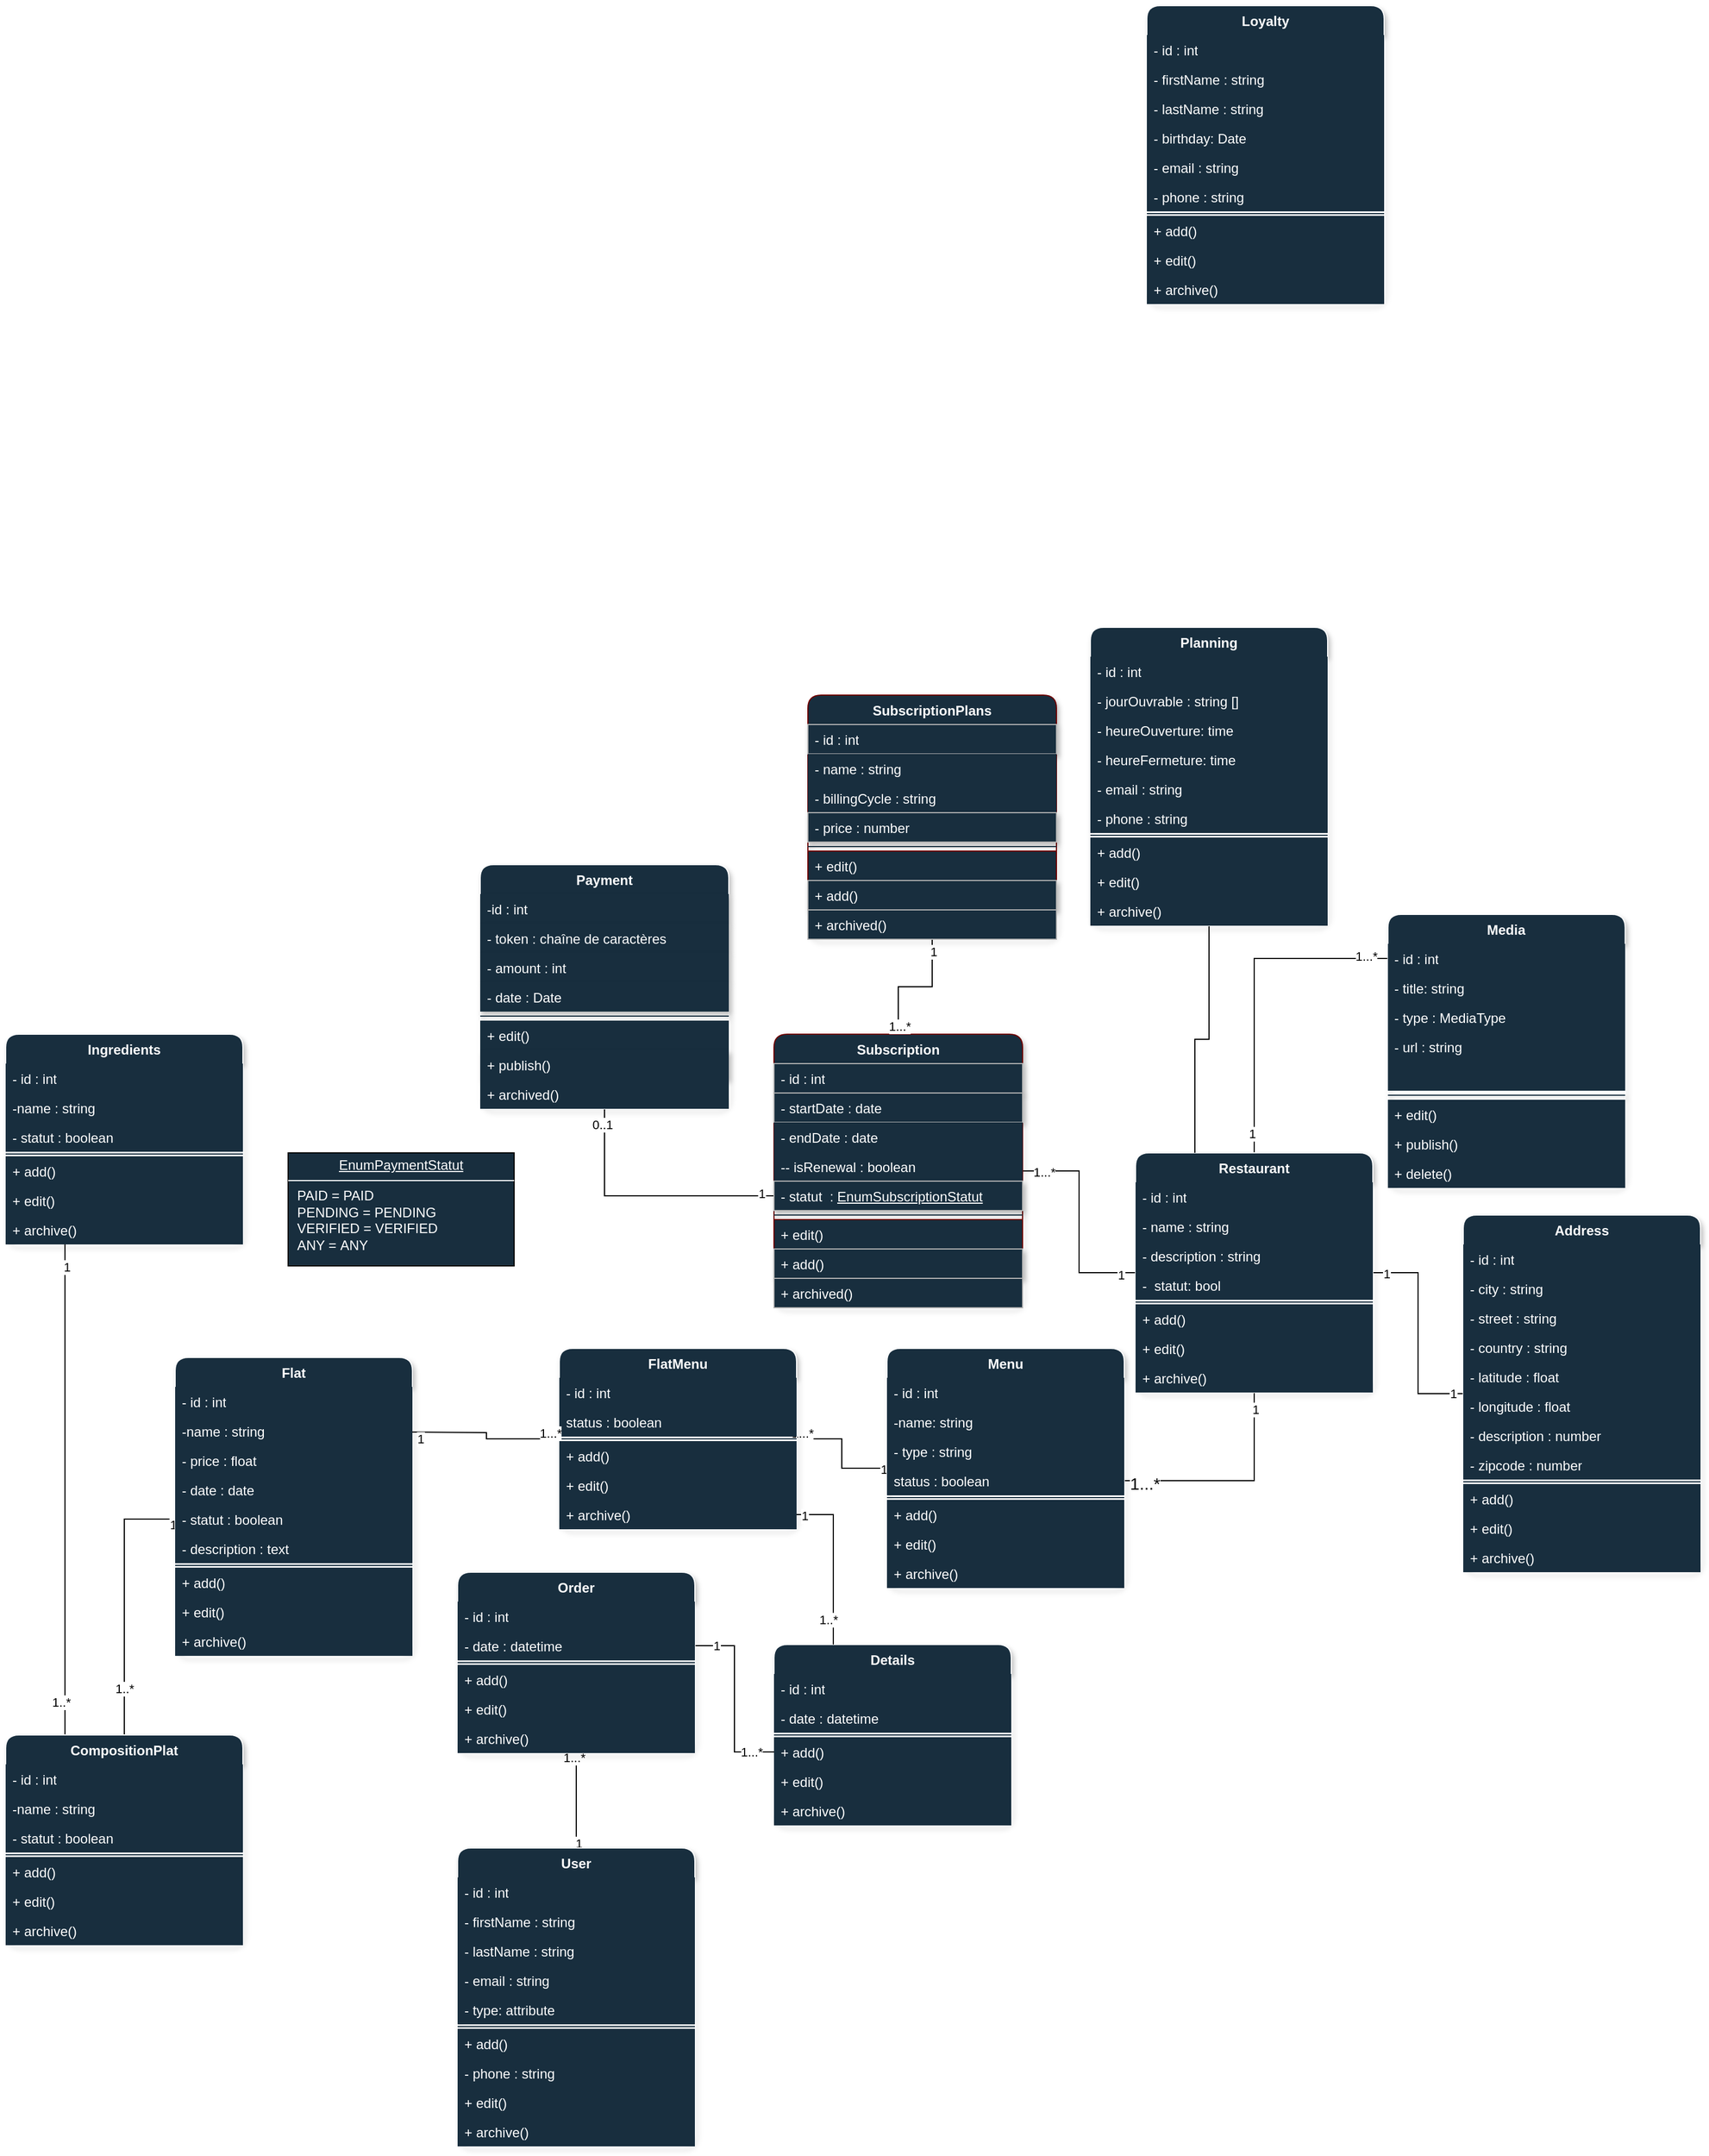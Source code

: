 <mxfile version="24.7.5" pages="2">
  <diagram name="Page-1" id="rFDGm8i8lBABR18APzNA">
    <mxGraphModel dx="5661" dy="6993" grid="1" gridSize="10" guides="1" tooltips="1" connect="1" arrows="1" fold="1" page="1" pageScale="1" pageWidth="827" pageHeight="1169" math="0" shadow="0">
      <root>
        <mxCell id="0" />
        <mxCell id="1" parent="0" />
        <mxCell id="YzqARH4gpzlCh8vWRV_b-12" style="edgeStyle=orthogonalEdgeStyle;rounded=0;orthogonalLoop=1;jettySize=auto;html=1;entryX=0.5;entryY=1;entryDx=0;entryDy=0;endArrow=none;endFill=0;" edge="1" parent="1" source="YzqARH4gpzlCh8vWRV_b-15" target="YzqARH4gpzlCh8vWRV_b-197">
          <mxGeometry relative="1" as="geometry" />
        </mxCell>
        <mxCell id="YzqARH4gpzlCh8vWRV_b-13" value="1...*" style="edgeLabel;html=1;align=center;verticalAlign=middle;resizable=0;points=[];" connectable="0" vertex="1" parent="YzqARH4gpzlCh8vWRV_b-12">
          <mxGeometry x="0.91" y="2" relative="1" as="geometry">
            <mxPoint as="offset" />
          </mxGeometry>
        </mxCell>
        <mxCell id="YzqARH4gpzlCh8vWRV_b-14" value="1" style="edgeLabel;html=1;align=center;verticalAlign=middle;resizable=0;points=[];" connectable="0" vertex="1" parent="YzqARH4gpzlCh8vWRV_b-12">
          <mxGeometry x="-0.894" y="-2" relative="1" as="geometry">
            <mxPoint as="offset" />
          </mxGeometry>
        </mxCell>
        <mxCell id="YzqARH4gpzlCh8vWRV_b-15" value="User" style="swimlane;fontStyle=1;align=center;verticalAlign=top;childLayout=stackLayout;horizontal=1;startSize=26;horizontalStack=0;resizeParent=1;resizeParentMax=0;resizeLast=0;collapsible=1;marginBottom=0;whiteSpace=wrap;html=1;fillColor=#182E3E;strokeColor=#FFFFFF;rounded=1;shadow=1;swimlaneLine=0;glass=0;labelBackgroundColor=none;fontColor=#FFFFFF;" vertex="1" parent="1">
          <mxGeometry x="-1630" y="-2830" width="210" height="264" as="geometry">
            <mxRectangle x="-400" y="-162" width="140" height="30" as="alternateBounds" />
          </mxGeometry>
        </mxCell>
        <mxCell id="YzqARH4gpzlCh8vWRV_b-16" value="- id : int" style="text;strokeColor=none;fillColor=#182E3E;align=left;verticalAlign=top;spacingLeft=4;spacingRight=4;overflow=hidden;rotatable=0;points=[[0,0.5],[1,0.5]];portConstraint=eastwest;whiteSpace=wrap;html=1;labelBackgroundColor=none;fontColor=#FFFFFF;rounded=0;" vertex="1" parent="YzqARH4gpzlCh8vWRV_b-15">
          <mxGeometry y="26" width="210" height="26" as="geometry" />
        </mxCell>
        <mxCell id="YzqARH4gpzlCh8vWRV_b-17" value="- firstName : string" style="text;strokeColor=none;fillColor=#182E3E;align=left;verticalAlign=top;spacingLeft=4;spacingRight=4;overflow=hidden;rotatable=0;points=[[0,0.5],[1,0.5]];portConstraint=eastwest;whiteSpace=wrap;html=1;fontColor=#FFFFFF;" vertex="1" parent="YzqARH4gpzlCh8vWRV_b-15">
          <mxGeometry y="52" width="210" height="26" as="geometry" />
        </mxCell>
        <mxCell id="YzqARH4gpzlCh8vWRV_b-18" value="- lastName : string" style="text;strokeColor=none;fillColor=#182E3E;align=left;verticalAlign=top;spacingLeft=4;spacingRight=4;overflow=hidden;rotatable=0;points=[[0,0.5],[1,0.5]];portConstraint=eastwest;whiteSpace=wrap;html=1;fontColor=#FFFFFF;" vertex="1" parent="YzqARH4gpzlCh8vWRV_b-15">
          <mxGeometry y="78" width="210" height="26" as="geometry" />
        </mxCell>
        <mxCell id="YzqARH4gpzlCh8vWRV_b-19" value="- email : string" style="text;strokeColor=none;fillColor=#182E3E;align=left;verticalAlign=top;spacingLeft=4;spacingRight=4;overflow=hidden;rotatable=0;points=[[0,0.5],[1,0.5]];portConstraint=eastwest;whiteSpace=wrap;html=1;fontColor=#FFFFFF;" vertex="1" parent="YzqARH4gpzlCh8vWRV_b-15">
          <mxGeometry y="104" width="210" height="26" as="geometry" />
        </mxCell>
        <mxCell id="YzqARH4gpzlCh8vWRV_b-20" value="- type: attribute" style="text;strokeColor=none;fillColor=#182E3E;align=left;verticalAlign=top;spacingLeft=4;spacingRight=4;overflow=hidden;rotatable=0;points=[[0,0.5],[1,0.5]];portConstraint=eastwest;whiteSpace=wrap;html=1;fontColor=#FFFFFF;" vertex="1" parent="YzqARH4gpzlCh8vWRV_b-15">
          <mxGeometry y="130" width="210" height="26" as="geometry" />
        </mxCell>
        <mxCell id="YzqARH4gpzlCh8vWRV_b-21" value="" style="line;strokeWidth=1;fillColor=default;align=left;verticalAlign=middle;spacingTop=-1;spacingLeft=3;spacingRight=3;rotatable=0;labelPosition=right;points=[];portConstraint=eastwest;strokeColor=#182E3E;labelBackgroundColor=none;fontColor=#FFFFFF;rounded=0;" vertex="1" parent="YzqARH4gpzlCh8vWRV_b-15">
          <mxGeometry y="156" width="210" height="4" as="geometry" />
        </mxCell>
        <mxCell id="YzqARH4gpzlCh8vWRV_b-22" value="+ add()&amp;nbsp; &amp;nbsp; &amp;nbsp; &amp;nbsp;" style="text;strokeColor=none;fillColor=#182E3E;align=left;verticalAlign=top;spacingLeft=4;spacingRight=4;overflow=hidden;rotatable=0;points=[[0,0.5],[1,0.5]];portConstraint=eastwest;whiteSpace=wrap;html=1;labelBackgroundColor=none;fontColor=#FFFFFF;rounded=0;" vertex="1" parent="YzqARH4gpzlCh8vWRV_b-15">
          <mxGeometry y="160" width="210" height="26" as="geometry" />
        </mxCell>
        <mxCell id="YzqARH4gpzlCh8vWRV_b-23" value="- phone : string" style="text;strokeColor=none;fillColor=#182E3E;align=left;verticalAlign=top;spacingLeft=4;spacingRight=4;overflow=hidden;rotatable=0;points=[[0,0.5],[1,0.5]];portConstraint=eastwest;whiteSpace=wrap;html=1;fontColor=#FFFFFF;" vertex="1" parent="YzqARH4gpzlCh8vWRV_b-15">
          <mxGeometry y="186" width="210" height="26" as="geometry" />
        </mxCell>
        <mxCell id="YzqARH4gpzlCh8vWRV_b-24" value="+ edit()&amp;nbsp; &amp;nbsp; &amp;nbsp; &amp;nbsp;" style="text;strokeColor=none;fillColor=#182E3E;align=left;verticalAlign=top;spacingLeft=4;spacingRight=4;overflow=hidden;rotatable=0;points=[[0,0.5],[1,0.5]];portConstraint=eastwest;whiteSpace=wrap;html=1;labelBackgroundColor=none;fontColor=#FFFFFF;rounded=0;" vertex="1" parent="YzqARH4gpzlCh8vWRV_b-15">
          <mxGeometry y="212" width="210" height="26" as="geometry" />
        </mxCell>
        <mxCell id="YzqARH4gpzlCh8vWRV_b-25" value="+ archive()&amp;nbsp; &amp;nbsp; &amp;nbsp; &amp;nbsp;" style="text;strokeColor=none;fillColor=#182E3E;align=left;verticalAlign=top;spacingLeft=4;spacingRight=4;overflow=hidden;rotatable=0;points=[[0,0.5],[1,0.5]];portConstraint=eastwest;whiteSpace=wrap;html=1;labelBackgroundColor=none;fontColor=#FFFFFF;rounded=0;" vertex="1" parent="YzqARH4gpzlCh8vWRV_b-15">
          <mxGeometry y="238" width="210" height="26" as="geometry" />
        </mxCell>
        <mxCell id="YzqARH4gpzlCh8vWRV_b-26" style="edgeStyle=orthogonalEdgeStyle;rounded=0;orthogonalLoop=1;jettySize=auto;html=1;endArrow=none;endFill=0;" edge="1" parent="1" source="YzqARH4gpzlCh8vWRV_b-38" target="YzqARH4gpzlCh8vWRV_b-139">
          <mxGeometry relative="1" as="geometry" />
        </mxCell>
        <mxCell id="YzqARH4gpzlCh8vWRV_b-27" value="1" style="edgeLabel;html=1;align=center;verticalAlign=middle;resizable=0;points=[];" connectable="0" vertex="1" parent="YzqARH4gpzlCh8vWRV_b-26">
          <mxGeometry x="-0.882" y="-1" relative="1" as="geometry">
            <mxPoint x="1" as="offset" />
          </mxGeometry>
        </mxCell>
        <mxCell id="YzqARH4gpzlCh8vWRV_b-28" value="1" style="edgeLabel;html=1;align=center;verticalAlign=middle;resizable=0;points=[];" connectable="0" vertex="1" parent="YzqARH4gpzlCh8vWRV_b-26">
          <mxGeometry x="0.904" relative="1" as="geometry">
            <mxPoint as="offset" />
          </mxGeometry>
        </mxCell>
        <mxCell id="YzqARH4gpzlCh8vWRV_b-29" style="edgeStyle=orthogonalEdgeStyle;rounded=0;orthogonalLoop=1;jettySize=auto;html=1;endArrow=none;endFill=0;" edge="1" parent="1" source="YzqARH4gpzlCh8vWRV_b-38" target="YzqARH4gpzlCh8vWRV_b-153">
          <mxGeometry relative="1" as="geometry" />
        </mxCell>
        <mxCell id="YzqARH4gpzlCh8vWRV_b-30" value="1...*" style="edgeLabel;html=1;align=center;verticalAlign=middle;resizable=0;points=[];" vertex="1" connectable="0" parent="YzqARH4gpzlCh8vWRV_b-29">
          <mxGeometry x="0.865" y="2" relative="1" as="geometry">
            <mxPoint as="offset" />
          </mxGeometry>
        </mxCell>
        <mxCell id="YzqARH4gpzlCh8vWRV_b-31" value="1" style="edgeLabel;html=1;align=center;verticalAlign=middle;resizable=0;points=[];" vertex="1" connectable="0" parent="YzqARH4gpzlCh8vWRV_b-29">
          <mxGeometry x="-0.88" y="2" relative="1" as="geometry">
            <mxPoint as="offset" />
          </mxGeometry>
        </mxCell>
        <mxCell id="YzqARH4gpzlCh8vWRV_b-32" style="edgeStyle=orthogonalEdgeStyle;rounded=0;orthogonalLoop=1;jettySize=auto;html=1;entryX=1;entryY=0.5;entryDx=0;entryDy=0;endArrow=none;endFill=0;" edge="1" parent="1" source="YzqARH4gpzlCh8vWRV_b-38" target="YzqARH4gpzlCh8vWRV_b-97">
          <mxGeometry relative="1" as="geometry" />
        </mxCell>
        <mxCell id="YzqARH4gpzlCh8vWRV_b-33" value="1" style="edgeLabel;html=1;align=center;verticalAlign=middle;resizable=0;points=[];" connectable="0" vertex="1" parent="YzqARH4gpzlCh8vWRV_b-32">
          <mxGeometry x="-0.862" y="2" relative="1" as="geometry">
            <mxPoint as="offset" />
          </mxGeometry>
        </mxCell>
        <mxCell id="YzqARH4gpzlCh8vWRV_b-34" value="1...*" style="edgeLabel;html=1;align=center;verticalAlign=middle;resizable=0;points=[];" connectable="0" vertex="1" parent="YzqARH4gpzlCh8vWRV_b-32">
          <mxGeometry x="0.885" y="1" relative="1" as="geometry">
            <mxPoint x="8" as="offset" />
          </mxGeometry>
        </mxCell>
        <mxCell id="YzqARH4gpzlCh8vWRV_b-35" style="edgeStyle=orthogonalEdgeStyle;rounded=0;orthogonalLoop=1;jettySize=auto;html=1;entryX=1;entryY=0.5;entryDx=0;entryDy=0;endArrow=none;endFill=0;" edge="1" parent="1" source="YzqARH4gpzlCh8vWRV_b-38" target="YzqARH4gpzlCh8vWRV_b-54">
          <mxGeometry relative="1" as="geometry" />
        </mxCell>
        <mxCell id="YzqARH4gpzlCh8vWRV_b-36" value="1" style="edgeLabel;html=1;align=center;verticalAlign=middle;resizable=0;points=[];" connectable="0" vertex="1" parent="YzqARH4gpzlCh8vWRV_b-35">
          <mxGeometry x="-0.832" y="1" relative="1" as="geometry">
            <mxPoint y="-1" as="offset" />
          </mxGeometry>
        </mxCell>
        <mxCell id="YzqARH4gpzlCh8vWRV_b-37" value="1...*" style="edgeLabel;html=1;align=center;verticalAlign=middle;resizable=0;points=[];fontSize=15;" connectable="0" vertex="1" parent="YzqARH4gpzlCh8vWRV_b-35">
          <mxGeometry x="0.813" y="2" relative="1" as="geometry">
            <mxPoint as="offset" />
          </mxGeometry>
        </mxCell>
        <mxCell id="YzqARH4gpzlCh8vWRV_b-38" value="Restaurant" style="swimlane;fontStyle=1;align=center;verticalAlign=top;childLayout=stackLayout;horizontal=1;startSize=26;horizontalStack=0;resizeParent=1;resizeParentMax=0;resizeLast=0;collapsible=1;marginBottom=0;whiteSpace=wrap;html=1;fillColor=#182E3E;strokeColor=#FFFFFF;rounded=1;shadow=1;swimlaneLine=0;glass=0;labelBackgroundColor=none;fontColor=#FFFFFF;" vertex="1" parent="1">
          <mxGeometry x="-1030" y="-3445" width="210" height="212" as="geometry">
            <mxRectangle x="-400" y="-162" width="140" height="30" as="alternateBounds" />
          </mxGeometry>
        </mxCell>
        <mxCell id="YzqARH4gpzlCh8vWRV_b-39" value="- id : int" style="text;strokeColor=none;fillColor=#182E3E;align=left;verticalAlign=top;spacingLeft=4;spacingRight=4;overflow=hidden;rotatable=0;points=[[0,0.5],[1,0.5]];portConstraint=eastwest;whiteSpace=wrap;html=1;labelBackgroundColor=none;fontColor=#FFFFFF;rounded=0;" vertex="1" parent="YzqARH4gpzlCh8vWRV_b-38">
          <mxGeometry y="26" width="210" height="26" as="geometry" />
        </mxCell>
        <mxCell id="YzqARH4gpzlCh8vWRV_b-40" value="- name : string" style="text;strokeColor=none;fillColor=#182E3E;align=left;verticalAlign=top;spacingLeft=4;spacingRight=4;overflow=hidden;rotatable=0;points=[[0,0.5],[1,0.5]];portConstraint=eastwest;whiteSpace=wrap;html=1;fontColor=#FFFFFF;" vertex="1" parent="YzqARH4gpzlCh8vWRV_b-38">
          <mxGeometry y="52" width="210" height="26" as="geometry" />
        </mxCell>
        <mxCell id="YzqARH4gpzlCh8vWRV_b-41" value="- description : string" style="text;strokeColor=none;fillColor=#182E3E;align=left;verticalAlign=top;spacingLeft=4;spacingRight=4;overflow=hidden;rotatable=0;points=[[0,0.5],[1,0.5]];portConstraint=eastwest;whiteSpace=wrap;html=1;fontColor=#FFFFFF;" vertex="1" parent="YzqARH4gpzlCh8vWRV_b-38">
          <mxGeometry y="78" width="210" height="26" as="geometry" />
        </mxCell>
        <mxCell id="YzqARH4gpzlCh8vWRV_b-42" value="-&amp;nbsp; statut: bool" style="text;strokeColor=none;fillColor=#182E3E;align=left;verticalAlign=top;spacingLeft=4;spacingRight=4;overflow=hidden;rotatable=0;points=[[0,0.5],[1,0.5]];portConstraint=eastwest;whiteSpace=wrap;html=1;fontColor=#FFFFFF;" vertex="1" parent="YzqARH4gpzlCh8vWRV_b-38">
          <mxGeometry y="104" width="210" height="26" as="geometry" />
        </mxCell>
        <mxCell id="YzqARH4gpzlCh8vWRV_b-43" value="" style="line;strokeWidth=1;fillColor=default;align=left;verticalAlign=middle;spacingTop=-1;spacingLeft=3;spacingRight=3;rotatable=0;labelPosition=right;points=[];portConstraint=eastwest;strokeColor=#182E3E;labelBackgroundColor=none;fontColor=#FFFFFF;rounded=0;" vertex="1" parent="YzqARH4gpzlCh8vWRV_b-38">
          <mxGeometry y="130" width="210" height="4" as="geometry" />
        </mxCell>
        <mxCell id="YzqARH4gpzlCh8vWRV_b-44" value="+ add()&amp;nbsp; &amp;nbsp; &amp;nbsp; &amp;nbsp;" style="text;strokeColor=none;fillColor=#182E3E;align=left;verticalAlign=top;spacingLeft=4;spacingRight=4;overflow=hidden;rotatable=0;points=[[0,0.5],[1,0.5]];portConstraint=eastwest;whiteSpace=wrap;html=1;labelBackgroundColor=none;fontColor=#FFFFFF;rounded=0;" vertex="1" parent="YzqARH4gpzlCh8vWRV_b-38">
          <mxGeometry y="134" width="210" height="26" as="geometry" />
        </mxCell>
        <mxCell id="YzqARH4gpzlCh8vWRV_b-45" value="+ edit()&amp;nbsp; &amp;nbsp; &amp;nbsp; &amp;nbsp;" style="text;strokeColor=none;fillColor=#182E3E;align=left;verticalAlign=top;spacingLeft=4;spacingRight=4;overflow=hidden;rotatable=0;points=[[0,0.5],[1,0.5]];portConstraint=eastwest;whiteSpace=wrap;html=1;labelBackgroundColor=none;fontColor=#FFFFFF;rounded=0;" vertex="1" parent="YzqARH4gpzlCh8vWRV_b-38">
          <mxGeometry y="160" width="210" height="26" as="geometry" />
        </mxCell>
        <mxCell id="YzqARH4gpzlCh8vWRV_b-46" value="+ archive()&amp;nbsp; &amp;nbsp; &amp;nbsp; &amp;nbsp;" style="text;strokeColor=none;fillColor=#182E3E;align=left;verticalAlign=top;spacingLeft=4;spacingRight=4;overflow=hidden;rotatable=0;points=[[0,0.5],[1,0.5]];portConstraint=eastwest;whiteSpace=wrap;html=1;labelBackgroundColor=none;fontColor=#FFFFFF;rounded=0;" vertex="1" parent="YzqARH4gpzlCh8vWRV_b-38">
          <mxGeometry y="186" width="210" height="26" as="geometry" />
        </mxCell>
        <mxCell id="YzqARH4gpzlCh8vWRV_b-47" style="edgeStyle=elbowEdgeStyle;rounded=0;orthogonalLoop=1;jettySize=auto;html=1;entryX=1;entryY=0.5;entryDx=0;entryDy=0;endArrow=none;endFill=0;" edge="1" parent="1" source="YzqARH4gpzlCh8vWRV_b-50" target="YzqARH4gpzlCh8vWRV_b-181">
          <mxGeometry relative="1" as="geometry" />
        </mxCell>
        <mxCell id="YzqARH4gpzlCh8vWRV_b-48" value="1...*" style="edgeLabel;html=1;align=center;verticalAlign=middle;resizable=0;points=[];" connectable="0" vertex="1" parent="YzqARH4gpzlCh8vWRV_b-47">
          <mxGeometry x="0.928" y="-5" relative="1" as="geometry">
            <mxPoint x="1" as="offset" />
          </mxGeometry>
        </mxCell>
        <mxCell id="YzqARH4gpzlCh8vWRV_b-49" value="1" style="edgeLabel;html=1;align=center;verticalAlign=middle;resizable=0;points=[];" connectable="0" vertex="1" parent="YzqARH4gpzlCh8vWRV_b-47">
          <mxGeometry x="-0.935" y="1" relative="1" as="geometry">
            <mxPoint as="offset" />
          </mxGeometry>
        </mxCell>
        <mxCell id="YzqARH4gpzlCh8vWRV_b-50" value="Menu" style="swimlane;fontStyle=1;align=center;verticalAlign=top;childLayout=stackLayout;horizontal=1;startSize=26;horizontalStack=0;resizeParent=1;resizeParentMax=0;resizeLast=0;collapsible=1;marginBottom=0;whiteSpace=wrap;html=1;fillColor=#182E3E;strokeColor=#FFFFFF;rounded=1;shadow=1;swimlaneLine=0;glass=0;labelBackgroundColor=none;fontColor=#FFFFFF;" vertex="1" parent="1">
          <mxGeometry x="-1250" y="-3272" width="210" height="212" as="geometry">
            <mxRectangle x="-400" y="-162" width="140" height="30" as="alternateBounds" />
          </mxGeometry>
        </mxCell>
        <mxCell id="YzqARH4gpzlCh8vWRV_b-51" value="- id : int" style="text;strokeColor=none;fillColor=#182E3E;align=left;verticalAlign=top;spacingLeft=4;spacingRight=4;overflow=hidden;rotatable=0;points=[[0,0.5],[1,0.5]];portConstraint=eastwest;whiteSpace=wrap;html=1;labelBackgroundColor=none;fontColor=#FFFFFF;rounded=0;" vertex="1" parent="YzqARH4gpzlCh8vWRV_b-50">
          <mxGeometry y="26" width="210" height="26" as="geometry" />
        </mxCell>
        <mxCell id="YzqARH4gpzlCh8vWRV_b-52" value="-name: string" style="text;strokeColor=none;fillColor=#182E3E;align=left;verticalAlign=top;spacingLeft=4;spacingRight=4;overflow=hidden;rotatable=0;points=[[0,0.5],[1,0.5]];portConstraint=eastwest;whiteSpace=wrap;html=1;fontColor=#FFFFFF;" vertex="1" parent="YzqARH4gpzlCh8vWRV_b-50">
          <mxGeometry y="52" width="210" height="26" as="geometry" />
        </mxCell>
        <mxCell id="YzqARH4gpzlCh8vWRV_b-53" value="- type : string" style="text;strokeColor=none;fillColor=#182E3E;align=left;verticalAlign=top;spacingLeft=4;spacingRight=4;overflow=hidden;rotatable=0;points=[[0,0.5],[1,0.5]];portConstraint=eastwest;whiteSpace=wrap;html=1;fontColor=#FFFFFF;" vertex="1" parent="YzqARH4gpzlCh8vWRV_b-50">
          <mxGeometry y="78" width="210" height="26" as="geometry" />
        </mxCell>
        <mxCell id="YzqARH4gpzlCh8vWRV_b-54" value="status : boolean" style="text;strokeColor=none;fillColor=#182E3E;align=left;verticalAlign=top;spacingLeft=4;spacingRight=4;overflow=hidden;rotatable=0;points=[[0,0.5],[1,0.5]];portConstraint=eastwest;whiteSpace=wrap;html=1;fontColor=#FFFFFF;" vertex="1" parent="YzqARH4gpzlCh8vWRV_b-50">
          <mxGeometry y="104" width="210" height="26" as="geometry" />
        </mxCell>
        <mxCell id="YzqARH4gpzlCh8vWRV_b-55" value="" style="line;strokeWidth=1;fillColor=default;align=left;verticalAlign=middle;spacingTop=-1;spacingLeft=3;spacingRight=3;rotatable=0;labelPosition=right;points=[];portConstraint=eastwest;strokeColor=#182E3E;labelBackgroundColor=none;fontColor=#FFFFFF;rounded=0;" vertex="1" parent="YzqARH4gpzlCh8vWRV_b-50">
          <mxGeometry y="130" width="210" height="4" as="geometry" />
        </mxCell>
        <mxCell id="YzqARH4gpzlCh8vWRV_b-56" value="+ add()&amp;nbsp; &amp;nbsp; &amp;nbsp; &amp;nbsp;" style="text;strokeColor=none;fillColor=#182E3E;align=left;verticalAlign=top;spacingLeft=4;spacingRight=4;overflow=hidden;rotatable=0;points=[[0,0.5],[1,0.5]];portConstraint=eastwest;whiteSpace=wrap;html=1;labelBackgroundColor=none;fontColor=#FFFFFF;rounded=0;" vertex="1" parent="YzqARH4gpzlCh8vWRV_b-50">
          <mxGeometry y="134" width="210" height="26" as="geometry" />
        </mxCell>
        <mxCell id="YzqARH4gpzlCh8vWRV_b-57" value="+ edit()&amp;nbsp; &amp;nbsp; &amp;nbsp; &amp;nbsp;" style="text;strokeColor=none;fillColor=#182E3E;align=left;verticalAlign=top;spacingLeft=4;spacingRight=4;overflow=hidden;rotatable=0;points=[[0,0.5],[1,0.5]];portConstraint=eastwest;whiteSpace=wrap;html=1;labelBackgroundColor=none;fontColor=#FFFFFF;rounded=0;" vertex="1" parent="YzqARH4gpzlCh8vWRV_b-50">
          <mxGeometry y="160" width="210" height="26" as="geometry" />
        </mxCell>
        <mxCell id="YzqARH4gpzlCh8vWRV_b-58" value="+ archive()&amp;nbsp; &amp;nbsp; &amp;nbsp; &amp;nbsp;" style="text;strokeColor=none;fillColor=#182E3E;align=left;verticalAlign=top;spacingLeft=4;spacingRight=4;overflow=hidden;rotatable=0;points=[[0,0.5],[1,0.5]];portConstraint=eastwest;whiteSpace=wrap;html=1;labelBackgroundColor=none;fontColor=#FFFFFF;rounded=0;" vertex="1" parent="YzqARH4gpzlCh8vWRV_b-50">
          <mxGeometry y="186" width="210" height="26" as="geometry" />
        </mxCell>
        <mxCell id="YzqARH4gpzlCh8vWRV_b-59" style="rounded=0;orthogonalLoop=1;jettySize=auto;html=1;entryX=0.5;entryY=0;entryDx=0;entryDy=0;endArrow=none;endFill=0;edgeStyle=orthogonalEdgeStyle;exitX=0;exitY=0.5;exitDx=0;exitDy=0;" edge="1" parent="1" source="YzqARH4gpzlCh8vWRV_b-67" target="YzqARH4gpzlCh8vWRV_b-173">
          <mxGeometry relative="1" as="geometry" />
        </mxCell>
        <mxCell id="YzqARH4gpzlCh8vWRV_b-60" value="1..*" style="edgeLabel;html=1;align=center;verticalAlign=middle;resizable=0;points=[];" vertex="1" connectable="0" parent="YzqARH4gpzlCh8vWRV_b-59">
          <mxGeometry x="0.652" relative="1" as="geometry">
            <mxPoint as="offset" />
          </mxGeometry>
        </mxCell>
        <mxCell id="YzqARH4gpzlCh8vWRV_b-61" value="1" style="edgeLabel;html=1;align=center;verticalAlign=middle;resizable=0;points=[];" connectable="0" vertex="1" parent="YzqARH4gpzlCh8vWRV_b-59">
          <mxGeometry x="-0.969" y="5" relative="1" as="geometry">
            <mxPoint x="1" as="offset" />
          </mxGeometry>
        </mxCell>
        <mxCell id="YzqARH4gpzlCh8vWRV_b-62" value="Flat" style="swimlane;fontStyle=1;align=center;verticalAlign=top;childLayout=stackLayout;horizontal=1;startSize=26;horizontalStack=0;resizeParent=1;resizeParentMax=0;resizeLast=0;collapsible=1;marginBottom=0;whiteSpace=wrap;html=1;fillColor=#182E3E;strokeColor=#FFFFFF;rounded=1;shadow=1;swimlaneLine=0;glass=0;labelBackgroundColor=none;fontColor=#FFFFFF;" vertex="1" parent="1">
          <mxGeometry x="-1880" y="-3264" width="210" height="264" as="geometry">
            <mxRectangle x="-400" y="-162" width="140" height="30" as="alternateBounds" />
          </mxGeometry>
        </mxCell>
        <mxCell id="YzqARH4gpzlCh8vWRV_b-63" value="- id : int" style="text;strokeColor=none;fillColor=#182E3E;align=left;verticalAlign=top;spacingLeft=4;spacingRight=4;overflow=hidden;rotatable=0;points=[[0,0.5],[1,0.5]];portConstraint=eastwest;whiteSpace=wrap;html=1;labelBackgroundColor=none;fontColor=#FFFFFF;rounded=0;" vertex="1" parent="YzqARH4gpzlCh8vWRV_b-62">
          <mxGeometry y="26" width="210" height="26" as="geometry" />
        </mxCell>
        <mxCell id="YzqARH4gpzlCh8vWRV_b-64" value="-name : string" style="text;strokeColor=none;fillColor=#182E3E;align=left;verticalAlign=top;spacingLeft=4;spacingRight=4;overflow=hidden;rotatable=0;points=[[0,0.5],[1,0.5]];portConstraint=eastwest;whiteSpace=wrap;html=1;fontColor=#FFFFFF;" vertex="1" parent="YzqARH4gpzlCh8vWRV_b-62">
          <mxGeometry y="52" width="210" height="26" as="geometry" />
        </mxCell>
        <mxCell id="YzqARH4gpzlCh8vWRV_b-65" value="- price : float" style="text;strokeColor=none;fillColor=#182E3E;align=left;verticalAlign=top;spacingLeft=4;spacingRight=4;overflow=hidden;rotatable=0;points=[[0,0.5],[1,0.5]];portConstraint=eastwest;whiteSpace=wrap;html=1;fontColor=#FFFFFF;" vertex="1" parent="YzqARH4gpzlCh8vWRV_b-62">
          <mxGeometry y="78" width="210" height="26" as="geometry" />
        </mxCell>
        <mxCell id="YzqARH4gpzlCh8vWRV_b-66" value="- date : date" style="text;strokeColor=none;fillColor=#182E3E;align=left;verticalAlign=top;spacingLeft=4;spacingRight=4;overflow=hidden;rotatable=0;points=[[0,0.5],[1,0.5]];portConstraint=eastwest;whiteSpace=wrap;html=1;fontColor=#FFFFFF;" vertex="1" parent="YzqARH4gpzlCh8vWRV_b-62">
          <mxGeometry y="104" width="210" height="26" as="geometry" />
        </mxCell>
        <mxCell id="YzqARH4gpzlCh8vWRV_b-67" value="- statut : boolean" style="text;strokeColor=none;fillColor=#182E3E;align=left;verticalAlign=top;spacingLeft=4;spacingRight=4;overflow=hidden;rotatable=0;points=[[0,0.5],[1,0.5]];portConstraint=eastwest;whiteSpace=wrap;html=1;fontColor=#FFFFFF;" vertex="1" parent="YzqARH4gpzlCh8vWRV_b-62">
          <mxGeometry y="130" width="210" height="26" as="geometry" />
        </mxCell>
        <mxCell id="YzqARH4gpzlCh8vWRV_b-68" value="- description : text" style="text;strokeColor=none;fillColor=#182E3E;align=left;verticalAlign=top;spacingLeft=4;spacingRight=4;overflow=hidden;rotatable=0;points=[[0,0.5],[1,0.5]];portConstraint=eastwest;whiteSpace=wrap;html=1;fontColor=#FFFFFF;" vertex="1" parent="YzqARH4gpzlCh8vWRV_b-62">
          <mxGeometry y="156" width="210" height="26" as="geometry" />
        </mxCell>
        <mxCell id="YzqARH4gpzlCh8vWRV_b-69" value="" style="line;strokeWidth=1;fillColor=default;align=left;verticalAlign=middle;spacingTop=-1;spacingLeft=3;spacingRight=3;rotatable=0;labelPosition=right;points=[];portConstraint=eastwest;strokeColor=#182E3E;labelBackgroundColor=none;fontColor=#FFFFFF;rounded=0;" vertex="1" parent="YzqARH4gpzlCh8vWRV_b-62">
          <mxGeometry y="182" width="210" height="4" as="geometry" />
        </mxCell>
        <mxCell id="YzqARH4gpzlCh8vWRV_b-70" value="+ add()&amp;nbsp; &amp;nbsp; &amp;nbsp; &amp;nbsp;" style="text;strokeColor=none;fillColor=#182E3E;align=left;verticalAlign=top;spacingLeft=4;spacingRight=4;overflow=hidden;rotatable=0;points=[[0,0.5],[1,0.5]];portConstraint=eastwest;whiteSpace=wrap;html=1;labelBackgroundColor=none;fontColor=#FFFFFF;rounded=0;" vertex="1" parent="YzqARH4gpzlCh8vWRV_b-62">
          <mxGeometry y="186" width="210" height="26" as="geometry" />
        </mxCell>
        <mxCell id="YzqARH4gpzlCh8vWRV_b-71" value="+ edit()&amp;nbsp; &amp;nbsp; &amp;nbsp; &amp;nbsp;" style="text;strokeColor=none;fillColor=#182E3E;align=left;verticalAlign=top;spacingLeft=4;spacingRight=4;overflow=hidden;rotatable=0;points=[[0,0.5],[1,0.5]];portConstraint=eastwest;whiteSpace=wrap;html=1;labelBackgroundColor=none;fontColor=#FFFFFF;rounded=0;" vertex="1" parent="YzqARH4gpzlCh8vWRV_b-62">
          <mxGeometry y="212" width="210" height="26" as="geometry" />
        </mxCell>
        <mxCell id="YzqARH4gpzlCh8vWRV_b-72" value="+ archive()&amp;nbsp; &amp;nbsp; &amp;nbsp; &amp;nbsp;" style="text;strokeColor=none;fillColor=#182E3E;align=left;verticalAlign=top;spacingLeft=4;spacingRight=4;overflow=hidden;rotatable=0;points=[[0,0.5],[1,0.5]];portConstraint=eastwest;whiteSpace=wrap;html=1;labelBackgroundColor=none;fontColor=#FFFFFF;rounded=0;" vertex="1" parent="YzqARH4gpzlCh8vWRV_b-62">
          <mxGeometry y="238" width="210" height="26" as="geometry" />
        </mxCell>
        <mxCell id="YzqARH4gpzlCh8vWRV_b-73" value="Loyalty" style="swimlane;fontStyle=1;align=center;verticalAlign=top;childLayout=stackLayout;horizontal=1;startSize=26;horizontalStack=0;resizeParent=1;resizeParentMax=0;resizeLast=0;collapsible=1;marginBottom=0;whiteSpace=wrap;html=1;fillColor=#182E3E;strokeColor=#FFFFFF;rounded=1;shadow=1;swimlaneLine=0;glass=0;labelBackgroundColor=none;fontColor=#FFFFFF;" vertex="1" parent="1">
          <mxGeometry x="-1020" y="-4460" width="210" height="264" as="geometry">
            <mxRectangle x="-400" y="-162" width="140" height="30" as="alternateBounds" />
          </mxGeometry>
        </mxCell>
        <mxCell id="YzqARH4gpzlCh8vWRV_b-74" value="- id : int" style="text;strokeColor=none;fillColor=#182E3E;align=left;verticalAlign=top;spacingLeft=4;spacingRight=4;overflow=hidden;rotatable=0;points=[[0,0.5],[1,0.5]];portConstraint=eastwest;whiteSpace=wrap;html=1;labelBackgroundColor=none;fontColor=#FFFFFF;rounded=0;" vertex="1" parent="YzqARH4gpzlCh8vWRV_b-73">
          <mxGeometry y="26" width="210" height="26" as="geometry" />
        </mxCell>
        <mxCell id="YzqARH4gpzlCh8vWRV_b-75" value="- firstName : string" style="text;strokeColor=none;fillColor=#182E3E;align=left;verticalAlign=top;spacingLeft=4;spacingRight=4;overflow=hidden;rotatable=0;points=[[0,0.5],[1,0.5]];portConstraint=eastwest;whiteSpace=wrap;html=1;fontColor=#FFFFFF;" vertex="1" parent="YzqARH4gpzlCh8vWRV_b-73">
          <mxGeometry y="52" width="210" height="26" as="geometry" />
        </mxCell>
        <mxCell id="YzqARH4gpzlCh8vWRV_b-76" value="- lastName : string" style="text;strokeColor=none;fillColor=#182E3E;align=left;verticalAlign=top;spacingLeft=4;spacingRight=4;overflow=hidden;rotatable=0;points=[[0,0.5],[1,0.5]];portConstraint=eastwest;whiteSpace=wrap;html=1;fontColor=#FFFFFF;" vertex="1" parent="YzqARH4gpzlCh8vWRV_b-73">
          <mxGeometry y="78" width="210" height="26" as="geometry" />
        </mxCell>
        <mxCell id="YzqARH4gpzlCh8vWRV_b-77" value="- birthday: Date" style="text;strokeColor=none;fillColor=#182E3E;align=left;verticalAlign=top;spacingLeft=4;spacingRight=4;overflow=hidden;rotatable=0;points=[[0,0.5],[1,0.5]];portConstraint=eastwest;whiteSpace=wrap;html=1;fontColor=#FFFFFF;" vertex="1" parent="YzqARH4gpzlCh8vWRV_b-73">
          <mxGeometry y="104" width="210" height="26" as="geometry" />
        </mxCell>
        <mxCell id="YzqARH4gpzlCh8vWRV_b-78" value="- email : string" style="text;strokeColor=none;fillColor=#182E3E;align=left;verticalAlign=top;spacingLeft=4;spacingRight=4;overflow=hidden;rotatable=0;points=[[0,0.5],[1,0.5]];portConstraint=eastwest;whiteSpace=wrap;html=1;fontColor=#FFFFFF;" vertex="1" parent="YzqARH4gpzlCh8vWRV_b-73">
          <mxGeometry y="130" width="210" height="26" as="geometry" />
        </mxCell>
        <mxCell id="YzqARH4gpzlCh8vWRV_b-79" value="- phone : string" style="text;strokeColor=none;fillColor=#182E3E;align=left;verticalAlign=top;spacingLeft=4;spacingRight=4;overflow=hidden;rotatable=0;points=[[0,0.5],[1,0.5]];portConstraint=eastwest;whiteSpace=wrap;html=1;fontColor=#FFFFFF;" vertex="1" parent="YzqARH4gpzlCh8vWRV_b-73">
          <mxGeometry y="156" width="210" height="26" as="geometry" />
        </mxCell>
        <mxCell id="YzqARH4gpzlCh8vWRV_b-80" value="" style="line;strokeWidth=1;fillColor=default;align=left;verticalAlign=middle;spacingTop=-1;spacingLeft=3;spacingRight=3;rotatable=0;labelPosition=right;points=[];portConstraint=eastwest;strokeColor=#182E3E;labelBackgroundColor=none;fontColor=#FFFFFF;rounded=0;" vertex="1" parent="YzqARH4gpzlCh8vWRV_b-73">
          <mxGeometry y="182" width="210" height="4" as="geometry" />
        </mxCell>
        <mxCell id="YzqARH4gpzlCh8vWRV_b-81" value="+ add()&amp;nbsp; &amp;nbsp; &amp;nbsp; &amp;nbsp;" style="text;strokeColor=none;fillColor=#182E3E;align=left;verticalAlign=top;spacingLeft=4;spacingRight=4;overflow=hidden;rotatable=0;points=[[0,0.5],[1,0.5]];portConstraint=eastwest;whiteSpace=wrap;html=1;labelBackgroundColor=none;fontColor=#FFFFFF;rounded=0;" vertex="1" parent="YzqARH4gpzlCh8vWRV_b-73">
          <mxGeometry y="186" width="210" height="26" as="geometry" />
        </mxCell>
        <mxCell id="YzqARH4gpzlCh8vWRV_b-82" value="+ edit()&amp;nbsp; &amp;nbsp; &amp;nbsp; &amp;nbsp;" style="text;strokeColor=none;fillColor=#182E3E;align=left;verticalAlign=top;spacingLeft=4;spacingRight=4;overflow=hidden;rotatable=0;points=[[0,0.5],[1,0.5]];portConstraint=eastwest;whiteSpace=wrap;html=1;labelBackgroundColor=none;fontColor=#FFFFFF;rounded=0;" vertex="1" parent="YzqARH4gpzlCh8vWRV_b-73">
          <mxGeometry y="212" width="210" height="26" as="geometry" />
        </mxCell>
        <mxCell id="YzqARH4gpzlCh8vWRV_b-83" value="+ archive()&amp;nbsp; &amp;nbsp; &amp;nbsp; &amp;nbsp;" style="text;strokeColor=none;fillColor=#182E3E;align=left;verticalAlign=top;spacingLeft=4;spacingRight=4;overflow=hidden;rotatable=0;points=[[0,0.5],[1,0.5]];portConstraint=eastwest;whiteSpace=wrap;html=1;labelBackgroundColor=none;fontColor=#FFFFFF;rounded=0;" vertex="1" parent="YzqARH4gpzlCh8vWRV_b-73">
          <mxGeometry y="238" width="210" height="26" as="geometry" />
        </mxCell>
        <mxCell id="YzqARH4gpzlCh8vWRV_b-84" style="edgeStyle=orthogonalEdgeStyle;rounded=0;orthogonalLoop=1;jettySize=auto;html=1;entryX=0;entryY=0.5;entryDx=0;entryDy=0;endArrow=none;endFill=0;" edge="1" parent="1" source="YzqARH4gpzlCh8vWRV_b-88" target="YzqARH4gpzlCh8vWRV_b-102">
          <mxGeometry relative="1" as="geometry" />
        </mxCell>
        <mxCell id="YzqARH4gpzlCh8vWRV_b-85" value="1" style="edgeLabel;html=1;align=center;verticalAlign=middle;resizable=0;points=[];" vertex="1" connectable="0" parent="YzqARH4gpzlCh8vWRV_b-84">
          <mxGeometry x="-0.878" y="4" relative="1" as="geometry">
            <mxPoint y="1" as="offset" />
          </mxGeometry>
        </mxCell>
        <mxCell id="YzqARH4gpzlCh8vWRV_b-86" value="1" style="edgeLabel;html=1;align=center;verticalAlign=middle;resizable=0;points=[];" vertex="1" connectable="0" parent="YzqARH4gpzlCh8vWRV_b-84">
          <mxGeometry x="0.89" y="2" relative="1" as="geometry">
            <mxPoint x="1" as="offset" />
          </mxGeometry>
        </mxCell>
        <mxCell id="YzqARH4gpzlCh8vWRV_b-87" value="0..1" style="edgeLabel;html=1;align=center;verticalAlign=middle;resizable=0;points=[];" vertex="1" connectable="0" parent="YzqARH4gpzlCh8vWRV_b-84">
          <mxGeometry x="-0.888" y="-2" relative="1" as="geometry">
            <mxPoint y="1" as="offset" />
          </mxGeometry>
        </mxCell>
        <mxCell id="YzqARH4gpzlCh8vWRV_b-88" value="Payment" style="swimlane;fontStyle=1;align=center;verticalAlign=top;childLayout=stackLayout;horizontal=1;startSize=26;horizontalStack=0;resizeParent=1;resizeParentMax=0;resizeLast=0;collapsible=1;marginBottom=0;whiteSpace=wrap;html=1;labelBackgroundColor=none;rounded=1;shadow=1;fillStyle=auto;fillColor=#182E3E;strokeColor=#FFFFFF;swimlaneLine=0;fontColor=#FFFFFF;" vertex="1" parent="1">
          <mxGeometry x="-1610" y="-3700" width="220" height="216" as="geometry">
            <mxRectangle x="-300" y="-520" width="80" height="30" as="alternateBounds" />
          </mxGeometry>
        </mxCell>
        <mxCell id="YzqARH4gpzlCh8vWRV_b-89" value="-id : int" style="text;strokeColor=none;align=left;verticalAlign=top;spacingLeft=4;spacingRight=4;overflow=hidden;rotatable=0;points=[[0,0.5],[1,0.5]];portConstraint=eastwest;whiteSpace=wrap;html=1;labelBackgroundColor=none;rounded=0;shadow=1;fillStyle=auto;fontColor=#FFFFFF;fillColor=#182E3E;" vertex="1" parent="YzqARH4gpzlCh8vWRV_b-88">
          <mxGeometry y="26" width="220" height="26" as="geometry" />
        </mxCell>
        <mxCell id="YzqARH4gpzlCh8vWRV_b-90" value="- token : chaîne de caractères" style="text;strokeColor=none;align=left;verticalAlign=top;spacingLeft=4;spacingRight=4;overflow=hidden;rotatable=0;points=[[0,0.5],[1,0.5]];portConstraint=eastwest;whiteSpace=wrap;html=1;labelBackgroundColor=none;rounded=0;shadow=1;fillStyle=auto;fontColor=#FFFFFF;fillColor=#182E3E;" vertex="1" parent="YzqARH4gpzlCh8vWRV_b-88">
          <mxGeometry y="52" width="220" height="26" as="geometry" />
        </mxCell>
        <mxCell id="YzqARH4gpzlCh8vWRV_b-91" value="- amount : int" style="text;strokeColor=none;align=left;verticalAlign=top;spacingLeft=4;spacingRight=4;overflow=hidden;rotatable=0;points=[[0,0.5],[1,0.5]];portConstraint=eastwest;whiteSpace=wrap;html=1;labelBackgroundColor=none;rounded=0;shadow=1;fillStyle=auto;fontColor=#FFFFFF;fillColor=#182E3E;" vertex="1" parent="YzqARH4gpzlCh8vWRV_b-88">
          <mxGeometry y="78" width="220" height="26" as="geometry" />
        </mxCell>
        <mxCell id="YzqARH4gpzlCh8vWRV_b-92" value="- date&amp;nbsp;: Date" style="text;strokeColor=none;align=left;verticalAlign=top;spacingLeft=4;spacingRight=4;overflow=hidden;rotatable=0;points=[[0,0.5],[1,0.5]];portConstraint=eastwest;whiteSpace=wrap;html=1;labelBackgroundColor=none;rounded=0;shadow=1;fillStyle=auto;fontColor=#FFFFFF;fillColor=#182E3E;" vertex="1" parent="YzqARH4gpzlCh8vWRV_b-88">
          <mxGeometry y="104" width="220" height="26" as="geometry" />
        </mxCell>
        <mxCell id="YzqARH4gpzlCh8vWRV_b-93" value="" style="line;strokeWidth=1;fillColor=default;align=left;verticalAlign=middle;spacingTop=-1;spacingLeft=3;spacingRight=3;rotatable=0;labelPosition=right;points=[];portConstraint=eastwest;strokeColor=#182E3E;labelBackgroundColor=none;fontColor=#FFFFFF;rounded=0;perimeterSpacing=0;shadow=1;" vertex="1" parent="YzqARH4gpzlCh8vWRV_b-88">
          <mxGeometry y="130" width="220" height="8" as="geometry" />
        </mxCell>
        <mxCell id="YzqARH4gpzlCh8vWRV_b-94" value="+ edit()&amp;nbsp; &amp;nbsp;&amp;nbsp;" style="text;align=left;verticalAlign=top;spacingLeft=4;spacingRight=4;overflow=hidden;rotatable=0;points=[[0,0.5],[1,0.5]];portConstraint=eastwest;whiteSpace=wrap;html=1;labelBackgroundColor=none;fontColor=#FFFFFF;fillColor=#182E3E;rounded=0;" vertex="1" parent="YzqARH4gpzlCh8vWRV_b-88">
          <mxGeometry y="138" width="220" height="26" as="geometry" />
        </mxCell>
        <mxCell id="YzqARH4gpzlCh8vWRV_b-95" value="+ publish()&amp;nbsp; &amp;nbsp; &amp;nbsp; &amp;nbsp;" style="text;strokeColor=none;align=left;verticalAlign=top;spacingLeft=4;spacingRight=4;overflow=hidden;rotatable=0;points=[[0,0.5],[1,0.5]];portConstraint=eastwest;whiteSpace=wrap;html=1;labelBackgroundColor=none;rounded=0;shadow=1;fillStyle=auto;fontColor=#FFFFFF;fillColor=#182E3E;" vertex="1" parent="YzqARH4gpzlCh8vWRV_b-88">
          <mxGeometry y="164" width="220" height="26" as="geometry" />
        </mxCell>
        <mxCell id="YzqARH4gpzlCh8vWRV_b-96" value="+ archived()&amp;nbsp;" style="text;align=left;verticalAlign=top;spacingLeft=4;spacingRight=4;overflow=hidden;rotatable=0;points=[[0,0.5],[1,0.5]];portConstraint=eastwest;whiteSpace=wrap;html=1;rounded=0;labelBackgroundColor=none;fontColor=#FFFFFF;fillColor=#182E3E;" vertex="1" parent="YzqARH4gpzlCh8vWRV_b-88">
          <mxGeometry y="190" width="220" height="26" as="geometry" />
        </mxCell>
        <mxCell id="YzqARH4gpzlCh8vWRV_b-97" value="Subscription" style="swimlane;fontStyle=1;align=center;verticalAlign=top;childLayout=stackLayout;horizontal=1;startSize=26;horizontalStack=0;resizeParent=1;resizeParentMax=0;resizeLast=0;collapsible=1;marginBottom=0;whiteSpace=wrap;html=1;labelBackgroundColor=none;rounded=1;shadow=1;fillStyle=auto;fillColor=#182E3E;strokeColor=#6F0000;swimlaneLine=0;fontColor=#ffffff;" vertex="1" parent="1">
          <mxGeometry x="-1350" y="-3550" width="220" height="242" as="geometry">
            <mxRectangle x="-300" y="-520" width="80" height="30" as="alternateBounds" />
          </mxGeometry>
        </mxCell>
        <mxCell id="YzqARH4gpzlCh8vWRV_b-98" value="- id : int" style="text;strokeColor=#B3B3B3;align=left;verticalAlign=top;spacingLeft=4;spacingRight=4;overflow=hidden;rotatable=0;points=[[0,0.5],[1,0.5]];portConstraint=eastwest;whiteSpace=wrap;html=1;labelBackgroundColor=none;rounded=0;shadow=1;fillStyle=auto;fontColor=#ffffff;fillColor=#182E3E;" vertex="1" parent="YzqARH4gpzlCh8vWRV_b-97">
          <mxGeometry y="26" width="220" height="26" as="geometry" />
        </mxCell>
        <mxCell id="YzqARH4gpzlCh8vWRV_b-99" value="- startDate : date" style="text;strokeColor=#B3B3B3;align=left;verticalAlign=top;spacingLeft=4;spacingRight=4;overflow=hidden;rotatable=0;points=[[0,0.5],[1,0.5]];portConstraint=eastwest;whiteSpace=wrap;html=1;labelBackgroundColor=none;rounded=0;shadow=1;fillStyle=auto;fontColor=#ffffff;fillColor=#182E3E;" vertex="1" parent="YzqARH4gpzlCh8vWRV_b-97">
          <mxGeometry y="52" width="220" height="26" as="geometry" />
        </mxCell>
        <mxCell id="YzqARH4gpzlCh8vWRV_b-100" value="- endDate : date" style="text;strokeColor=none;fillColor=#182E3E;align=left;verticalAlign=top;spacingLeft=4;spacingRight=4;overflow=hidden;rotatable=0;points=[[0,0.5],[1,0.5]];portConstraint=eastwest;whiteSpace=wrap;html=1;fontColor=#FFFFFF;" vertex="1" parent="YzqARH4gpzlCh8vWRV_b-97">
          <mxGeometry y="78" width="220" height="26" as="geometry" />
        </mxCell>
        <mxCell id="YzqARH4gpzlCh8vWRV_b-101" value="-- isRenewal : boolean" style="text;strokeColor=none;fillColor=#182E3E;align=left;verticalAlign=top;spacingLeft=4;spacingRight=4;overflow=hidden;rotatable=0;points=[[0,0.5],[1,0.5]];portConstraint=eastwest;whiteSpace=wrap;html=1;fontColor=#FFFFFF;" vertex="1" parent="YzqARH4gpzlCh8vWRV_b-97">
          <mxGeometry y="104" width="220" height="26" as="geometry" />
        </mxCell>
        <mxCell id="YzqARH4gpzlCh8vWRV_b-102" value="- statut&amp;nbsp; :&amp;nbsp;&lt;span style=&quot;text-decoration-line: underline;&quot;&gt;EnumSubscriptionStatut&lt;/span&gt;" style="text;strokeColor=#B3B3B3;align=left;verticalAlign=top;spacingLeft=4;spacingRight=4;overflow=hidden;rotatable=0;points=[[0,0.5],[1,0.5]];portConstraint=eastwest;whiteSpace=wrap;html=1;labelBackgroundColor=none;rounded=0;shadow=1;fillStyle=auto;fontColor=#ffffff;fillColor=#182E3E;" vertex="1" parent="YzqARH4gpzlCh8vWRV_b-97">
          <mxGeometry y="130" width="220" height="26" as="geometry" />
        </mxCell>
        <mxCell id="YzqARH4gpzlCh8vWRV_b-103" value="" style="line;strokeWidth=1;fillColor=default;align=left;verticalAlign=middle;spacingTop=-1;spacingLeft=3;spacingRight=3;rotatable=0;labelPosition=right;points=[];portConstraint=eastwest;strokeColor=#182E3E;labelBackgroundColor=none;fontColor=#FFFFFF;rounded=0;perimeterSpacing=0;shadow=1;" vertex="1" parent="YzqARH4gpzlCh8vWRV_b-97">
          <mxGeometry y="156" width="220" height="8" as="geometry" />
        </mxCell>
        <mxCell id="YzqARH4gpzlCh8vWRV_b-104" value="+ edit()&amp;nbsp; &amp;nbsp;&amp;nbsp;" style="text;align=left;verticalAlign=top;spacingLeft=4;spacingRight=4;overflow=hidden;rotatable=0;points=[[0,0.5],[1,0.5]];portConstraint=eastwest;whiteSpace=wrap;html=1;labelBackgroundColor=none;fontColor=#ffffff;fillColor=#182E3E;rounded=0;strokeColor=#6F0000;" vertex="1" parent="YzqARH4gpzlCh8vWRV_b-97">
          <mxGeometry y="164" width="220" height="26" as="geometry" />
        </mxCell>
        <mxCell id="YzqARH4gpzlCh8vWRV_b-105" value="+ add()&amp;nbsp; &amp;nbsp; &amp;nbsp; &amp;nbsp;" style="text;strokeColor=#B3B3B3;align=left;verticalAlign=top;spacingLeft=4;spacingRight=4;overflow=hidden;rotatable=0;points=[[0,0.5],[1,0.5]];portConstraint=eastwest;whiteSpace=wrap;html=1;labelBackgroundColor=none;rounded=0;shadow=1;fillStyle=auto;fontColor=#ffffff;fillColor=#182E3E;" vertex="1" parent="YzqARH4gpzlCh8vWRV_b-97">
          <mxGeometry y="190" width="220" height="26" as="geometry" />
        </mxCell>
        <mxCell id="YzqARH4gpzlCh8vWRV_b-106" value="+ archived()&amp;nbsp;" style="text;align=left;verticalAlign=top;spacingLeft=4;spacingRight=4;overflow=hidden;rotatable=0;points=[[0,0.5],[1,0.5]];portConstraint=eastwest;whiteSpace=wrap;html=1;rounded=0;labelBackgroundColor=none;fontColor=#ffffff;fillColor=#182E3E;strokeColor=#B3B3B3;" vertex="1" parent="YzqARH4gpzlCh8vWRV_b-97">
          <mxGeometry y="216" width="220" height="26" as="geometry" />
        </mxCell>
        <mxCell id="YzqARH4gpzlCh8vWRV_b-107" style="edgeStyle=orthogonalEdgeStyle;rounded=0;orthogonalLoop=1;jettySize=auto;html=1;entryX=0.5;entryY=0;entryDx=0;entryDy=0;endArrow=none;endFill=0;" edge="1" parent="1" source="YzqARH4gpzlCh8vWRV_b-110" target="YzqARH4gpzlCh8vWRV_b-97">
          <mxGeometry relative="1" as="geometry" />
        </mxCell>
        <mxCell id="YzqARH4gpzlCh8vWRV_b-108" value="1" style="edgeLabel;html=1;align=center;verticalAlign=middle;resizable=0;points=[];" connectable="0" vertex="1" parent="YzqARH4gpzlCh8vWRV_b-107">
          <mxGeometry x="-0.807" y="1" relative="1" as="geometry">
            <mxPoint as="offset" />
          </mxGeometry>
        </mxCell>
        <mxCell id="YzqARH4gpzlCh8vWRV_b-109" value="1...*" style="edgeLabel;html=1;align=center;verticalAlign=middle;resizable=0;points=[];" connectable="0" vertex="1" parent="YzqARH4gpzlCh8vWRV_b-107">
          <mxGeometry x="0.881" y="1" relative="1" as="geometry">
            <mxPoint as="offset" />
          </mxGeometry>
        </mxCell>
        <mxCell id="YzqARH4gpzlCh8vWRV_b-110" value="SubscriptionPlans" style="swimlane;fontStyle=1;align=center;verticalAlign=top;childLayout=stackLayout;horizontal=1;startSize=26;horizontalStack=0;resizeParent=1;resizeParentMax=0;resizeLast=0;collapsible=1;marginBottom=0;whiteSpace=wrap;html=1;labelBackgroundColor=none;rounded=1;shadow=1;fillStyle=auto;fillColor=#182E3E;strokeColor=#6F0000;swimlaneLine=0;fontColor=#ffffff;" vertex="1" parent="1">
          <mxGeometry x="-1320" y="-3850" width="220" height="216" as="geometry">
            <mxRectangle x="-300" y="-520" width="80" height="30" as="alternateBounds" />
          </mxGeometry>
        </mxCell>
        <mxCell id="YzqARH4gpzlCh8vWRV_b-111" value="- id : int" style="text;strokeColor=#B3B3B3;align=left;verticalAlign=top;spacingLeft=4;spacingRight=4;overflow=hidden;rotatable=0;points=[[0,0.5],[1,0.5]];portConstraint=eastwest;whiteSpace=wrap;html=1;labelBackgroundColor=none;rounded=0;shadow=1;fillStyle=auto;fontColor=#ffffff;fillColor=#182E3E;" vertex="1" parent="YzqARH4gpzlCh8vWRV_b-110">
          <mxGeometry y="26" width="220" height="26" as="geometry" />
        </mxCell>
        <mxCell id="YzqARH4gpzlCh8vWRV_b-112" value="- name : string" style="text;strokeColor=none;fillColor=#182E3E;align=left;verticalAlign=top;spacingLeft=4;spacingRight=4;overflow=hidden;rotatable=0;points=[[0,0.5],[1,0.5]];portConstraint=eastwest;whiteSpace=wrap;html=1;fontColor=#FFFFFF;" vertex="1" parent="YzqARH4gpzlCh8vWRV_b-110">
          <mxGeometry y="52" width="220" height="26" as="geometry" />
        </mxCell>
        <mxCell id="YzqARH4gpzlCh8vWRV_b-113" value="- billingCycle : string" style="text;strokeColor=none;fillColor=#182E3E;align=left;verticalAlign=top;spacingLeft=4;spacingRight=4;overflow=hidden;rotatable=0;points=[[0,0.5],[1,0.5]];portConstraint=eastwest;whiteSpace=wrap;html=1;fontColor=#FFFFFF;" vertex="1" parent="YzqARH4gpzlCh8vWRV_b-110">
          <mxGeometry y="78" width="220" height="26" as="geometry" />
        </mxCell>
        <mxCell id="YzqARH4gpzlCh8vWRV_b-114" value="- price : number" style="text;strokeColor=#B3B3B3;align=left;verticalAlign=top;spacingLeft=4;spacingRight=4;overflow=hidden;rotatable=0;points=[[0,0.5],[1,0.5]];portConstraint=eastwest;whiteSpace=wrap;html=1;labelBackgroundColor=none;rounded=0;shadow=1;fillStyle=auto;fontColor=#ffffff;fillColor=#182E3E;" vertex="1" parent="YzqARH4gpzlCh8vWRV_b-110">
          <mxGeometry y="104" width="220" height="26" as="geometry" />
        </mxCell>
        <mxCell id="YzqARH4gpzlCh8vWRV_b-115" value="" style="line;strokeWidth=1;fillColor=default;align=left;verticalAlign=middle;spacingTop=-1;spacingLeft=3;spacingRight=3;rotatable=0;labelPosition=right;points=[];portConstraint=eastwest;strokeColor=#182E3E;labelBackgroundColor=none;fontColor=#FFFFFF;rounded=0;perimeterSpacing=0;shadow=1;" vertex="1" parent="YzqARH4gpzlCh8vWRV_b-110">
          <mxGeometry y="130" width="220" height="8" as="geometry" />
        </mxCell>
        <mxCell id="YzqARH4gpzlCh8vWRV_b-116" value="+ edit()&amp;nbsp; &amp;nbsp;&amp;nbsp;" style="text;align=left;verticalAlign=top;spacingLeft=4;spacingRight=4;overflow=hidden;rotatable=0;points=[[0,0.5],[1,0.5]];portConstraint=eastwest;whiteSpace=wrap;html=1;labelBackgroundColor=none;fontColor=#ffffff;fillColor=#182E3E;rounded=0;strokeColor=#6F0000;" vertex="1" parent="YzqARH4gpzlCh8vWRV_b-110">
          <mxGeometry y="138" width="220" height="26" as="geometry" />
        </mxCell>
        <mxCell id="YzqARH4gpzlCh8vWRV_b-117" value="+ add()&amp;nbsp; &amp;nbsp; &amp;nbsp; &amp;nbsp;" style="text;strokeColor=#B3B3B3;align=left;verticalAlign=top;spacingLeft=4;spacingRight=4;overflow=hidden;rotatable=0;points=[[0,0.5],[1,0.5]];portConstraint=eastwest;whiteSpace=wrap;html=1;labelBackgroundColor=none;rounded=0;shadow=1;fillStyle=auto;fontColor=#ffffff;fillColor=#182E3E;" vertex="1" parent="YzqARH4gpzlCh8vWRV_b-110">
          <mxGeometry y="164" width="220" height="26" as="geometry" />
        </mxCell>
        <mxCell id="YzqARH4gpzlCh8vWRV_b-118" value="+ archived()&amp;nbsp;" style="text;align=left;verticalAlign=top;spacingLeft=4;spacingRight=4;overflow=hidden;rotatable=0;points=[[0,0.5],[1,0.5]];portConstraint=eastwest;whiteSpace=wrap;html=1;rounded=0;labelBackgroundColor=none;fontColor=#ffffff;fillColor=#182E3E;strokeColor=#B3B3B3;" vertex="1" parent="YzqARH4gpzlCh8vWRV_b-110">
          <mxGeometry y="190" width="220" height="26" as="geometry" />
        </mxCell>
        <mxCell id="YzqARH4gpzlCh8vWRV_b-119" value="&lt;p style=&quot;margin:0px;margin-top:4px;text-align:center;text-decoration:underline;&quot;&gt;&lt;span style=&quot;background-color: initial; text-align: left;&quot;&gt;EnumPaymentStatut&lt;/span&gt;&lt;/p&gt;&lt;hr style=&quot;border-style:solid;&quot; size=&quot;1&quot;&gt;&lt;p style=&quot;margin:0px;margin-left:8px;&quot;&gt;&lt;span style=&quot;background-color: initial;&quot;&gt;PAID&lt;/span&gt;&amp;nbsp;= PAID&lt;br&gt;PENDING = PENDING&lt;br&gt;VERIFIED =&amp;nbsp;&lt;span style=&quot;background-color: initial;&quot;&gt;VERIFIED&lt;/span&gt;&lt;/p&gt;&lt;p style=&quot;margin:0px;margin-left:8px;&quot;&gt;ANY =&amp;nbsp;&lt;span style=&quot;background-color: initial;&quot;&gt;ANY&lt;/span&gt;&lt;br&gt;&lt;/p&gt;" style="verticalAlign=top;align=left;overflow=fill;html=1;whiteSpace=wrap;fillColor=#182E3E;fontColor=#FFFFFF;" vertex="1" parent="1">
          <mxGeometry x="-1780" y="-3445" width="200" height="100" as="geometry" />
        </mxCell>
        <mxCell id="YzqARH4gpzlCh8vWRV_b-120" value="Details" style="swimlane;fontStyle=1;align=center;verticalAlign=top;childLayout=stackLayout;horizontal=1;startSize=26;horizontalStack=0;resizeParent=1;resizeParentMax=0;resizeLast=0;collapsible=1;marginBottom=0;whiteSpace=wrap;html=1;fillColor=#182E3E;strokeColor=#FFFFFF;rounded=1;shadow=1;swimlaneLine=0;glass=0;labelBackgroundColor=none;fontColor=#FFFFFF;" vertex="1" parent="1">
          <mxGeometry x="-1350" y="-3010" width="210" height="160" as="geometry">
            <mxRectangle x="-400" y="-162" width="140" height="30" as="alternateBounds" />
          </mxGeometry>
        </mxCell>
        <mxCell id="YzqARH4gpzlCh8vWRV_b-121" value="- id : int" style="text;strokeColor=none;fillColor=#182E3E;align=left;verticalAlign=top;spacingLeft=4;spacingRight=4;overflow=hidden;rotatable=0;points=[[0,0.5],[1,0.5]];portConstraint=eastwest;whiteSpace=wrap;html=1;labelBackgroundColor=none;fontColor=#FFFFFF;rounded=0;" vertex="1" parent="YzqARH4gpzlCh8vWRV_b-120">
          <mxGeometry y="26" width="210" height="26" as="geometry" />
        </mxCell>
        <mxCell id="YzqARH4gpzlCh8vWRV_b-122" value="- date : datetime" style="text;strokeColor=none;fillColor=#182E3E;align=left;verticalAlign=top;spacingLeft=4;spacingRight=4;overflow=hidden;rotatable=0;points=[[0,0.5],[1,0.5]];portConstraint=eastwest;whiteSpace=wrap;html=1;fontColor=#FFFFFF;" vertex="1" parent="YzqARH4gpzlCh8vWRV_b-120">
          <mxGeometry y="52" width="210" height="26" as="geometry" />
        </mxCell>
        <mxCell id="YzqARH4gpzlCh8vWRV_b-123" value="" style="line;strokeWidth=1;fillColor=default;align=left;verticalAlign=middle;spacingTop=-1;spacingLeft=3;spacingRight=3;rotatable=0;labelPosition=right;points=[];portConstraint=eastwest;strokeColor=#182E3E;labelBackgroundColor=none;fontColor=#FFFFFF;rounded=0;" vertex="1" parent="YzqARH4gpzlCh8vWRV_b-120">
          <mxGeometry y="78" width="210" height="4" as="geometry" />
        </mxCell>
        <mxCell id="YzqARH4gpzlCh8vWRV_b-124" value="+ add()&amp;nbsp; &amp;nbsp; &amp;nbsp; &amp;nbsp;" style="text;strokeColor=none;fillColor=#182E3E;align=left;verticalAlign=top;spacingLeft=4;spacingRight=4;overflow=hidden;rotatable=0;points=[[0,0.5],[1,0.5]];portConstraint=eastwest;whiteSpace=wrap;html=1;labelBackgroundColor=none;fontColor=#FFFFFF;rounded=0;" vertex="1" parent="YzqARH4gpzlCh8vWRV_b-120">
          <mxGeometry y="82" width="210" height="26" as="geometry" />
        </mxCell>
        <mxCell id="YzqARH4gpzlCh8vWRV_b-125" value="+ edit()&amp;nbsp; &amp;nbsp; &amp;nbsp; &amp;nbsp;" style="text;strokeColor=none;fillColor=#182E3E;align=left;verticalAlign=top;spacingLeft=4;spacingRight=4;overflow=hidden;rotatable=0;points=[[0,0.5],[1,0.5]];portConstraint=eastwest;whiteSpace=wrap;html=1;labelBackgroundColor=none;fontColor=#FFFFFF;rounded=0;" vertex="1" parent="YzqARH4gpzlCh8vWRV_b-120">
          <mxGeometry y="108" width="210" height="26" as="geometry" />
        </mxCell>
        <mxCell id="YzqARH4gpzlCh8vWRV_b-126" value="+ archive()&amp;nbsp; &amp;nbsp; &amp;nbsp; &amp;nbsp;" style="text;strokeColor=none;fillColor=#182E3E;align=left;verticalAlign=top;spacingLeft=4;spacingRight=4;overflow=hidden;rotatable=0;points=[[0,0.5],[1,0.5]];portConstraint=eastwest;whiteSpace=wrap;html=1;labelBackgroundColor=none;fontColor=#FFFFFF;rounded=0;" vertex="1" parent="YzqARH4gpzlCh8vWRV_b-120">
          <mxGeometry y="134" width="210" height="26" as="geometry" />
        </mxCell>
        <mxCell id="YzqARH4gpzlCh8vWRV_b-127" style="edgeStyle=orthogonalEdgeStyle;rounded=0;orthogonalLoop=1;jettySize=auto;html=1;entryX=0.25;entryY=0;entryDx=0;entryDy=0;endArrow=none;endFill=0;" edge="1" parent="1" source="YzqARH4gpzlCh8vWRV_b-128" target="YzqARH4gpzlCh8vWRV_b-38">
          <mxGeometry relative="1" as="geometry" />
        </mxCell>
        <mxCell id="YzqARH4gpzlCh8vWRV_b-128" value="Planning" style="swimlane;fontStyle=1;align=center;verticalAlign=top;childLayout=stackLayout;horizontal=1;startSize=26;horizontalStack=0;resizeParent=1;resizeParentMax=0;resizeLast=0;collapsible=1;marginBottom=0;whiteSpace=wrap;html=1;fillColor=#182E3E;strokeColor=#FFFFFF;rounded=1;shadow=1;swimlaneLine=0;glass=0;labelBackgroundColor=none;fontColor=#FFFFFF;" vertex="1" parent="1">
          <mxGeometry x="-1070" y="-3910" width="210" height="264" as="geometry">
            <mxRectangle x="-400" y="-162" width="140" height="30" as="alternateBounds" />
          </mxGeometry>
        </mxCell>
        <mxCell id="YzqARH4gpzlCh8vWRV_b-129" value="- id : int" style="text;strokeColor=none;fillColor=#182E3E;align=left;verticalAlign=top;spacingLeft=4;spacingRight=4;overflow=hidden;rotatable=0;points=[[0,0.5],[1,0.5]];portConstraint=eastwest;whiteSpace=wrap;html=1;labelBackgroundColor=none;fontColor=#FFFFFF;rounded=0;" vertex="1" parent="YzqARH4gpzlCh8vWRV_b-128">
          <mxGeometry y="26" width="210" height="26" as="geometry" />
        </mxCell>
        <mxCell id="YzqARH4gpzlCh8vWRV_b-130" value="- jourOuvrable : string []" style="text;strokeColor=none;fillColor=#182E3E;align=left;verticalAlign=top;spacingLeft=4;spacingRight=4;overflow=hidden;rotatable=0;points=[[0,0.5],[1,0.5]];portConstraint=eastwest;whiteSpace=wrap;html=1;fontColor=#FFFFFF;" vertex="1" parent="YzqARH4gpzlCh8vWRV_b-128">
          <mxGeometry y="52" width="210" height="26" as="geometry" />
        </mxCell>
        <mxCell id="YzqARH4gpzlCh8vWRV_b-131" value="- heureOuverture: time" style="text;strokeColor=none;fillColor=#182E3E;align=left;verticalAlign=top;spacingLeft=4;spacingRight=4;overflow=hidden;rotatable=0;points=[[0,0.5],[1,0.5]];portConstraint=eastwest;whiteSpace=wrap;html=1;fontColor=#FFFFFF;" vertex="1" parent="YzqARH4gpzlCh8vWRV_b-128">
          <mxGeometry y="78" width="210" height="26" as="geometry" />
        </mxCell>
        <mxCell id="YzqARH4gpzlCh8vWRV_b-132" value="- heureFermeture: time" style="text;strokeColor=none;fillColor=#182E3E;align=left;verticalAlign=top;spacingLeft=4;spacingRight=4;overflow=hidden;rotatable=0;points=[[0,0.5],[1,0.5]];portConstraint=eastwest;whiteSpace=wrap;html=1;fontColor=#FFFFFF;" vertex="1" parent="YzqARH4gpzlCh8vWRV_b-128">
          <mxGeometry y="104" width="210" height="26" as="geometry" />
        </mxCell>
        <mxCell id="YzqARH4gpzlCh8vWRV_b-133" value="- email : string" style="text;strokeColor=none;fillColor=#182E3E;align=left;verticalAlign=top;spacingLeft=4;spacingRight=4;overflow=hidden;rotatable=0;points=[[0,0.5],[1,0.5]];portConstraint=eastwest;whiteSpace=wrap;html=1;fontColor=#FFFFFF;" vertex="1" parent="YzqARH4gpzlCh8vWRV_b-128">
          <mxGeometry y="130" width="210" height="26" as="geometry" />
        </mxCell>
        <mxCell id="YzqARH4gpzlCh8vWRV_b-134" value="- phone : string" style="text;strokeColor=none;fillColor=#182E3E;align=left;verticalAlign=top;spacingLeft=4;spacingRight=4;overflow=hidden;rotatable=0;points=[[0,0.5],[1,0.5]];portConstraint=eastwest;whiteSpace=wrap;html=1;fontColor=#FFFFFF;" vertex="1" parent="YzqARH4gpzlCh8vWRV_b-128">
          <mxGeometry y="156" width="210" height="26" as="geometry" />
        </mxCell>
        <mxCell id="YzqARH4gpzlCh8vWRV_b-135" value="" style="line;strokeWidth=1;fillColor=default;align=left;verticalAlign=middle;spacingTop=-1;spacingLeft=3;spacingRight=3;rotatable=0;labelPosition=right;points=[];portConstraint=eastwest;strokeColor=#182E3E;labelBackgroundColor=none;fontColor=#FFFFFF;rounded=0;" vertex="1" parent="YzqARH4gpzlCh8vWRV_b-128">
          <mxGeometry y="182" width="210" height="4" as="geometry" />
        </mxCell>
        <mxCell id="YzqARH4gpzlCh8vWRV_b-136" value="+ add()&amp;nbsp; &amp;nbsp; &amp;nbsp; &amp;nbsp;" style="text;strokeColor=none;fillColor=#182E3E;align=left;verticalAlign=top;spacingLeft=4;spacingRight=4;overflow=hidden;rotatable=0;points=[[0,0.5],[1,0.5]];portConstraint=eastwest;whiteSpace=wrap;html=1;labelBackgroundColor=none;fontColor=#FFFFFF;rounded=0;" vertex="1" parent="YzqARH4gpzlCh8vWRV_b-128">
          <mxGeometry y="186" width="210" height="26" as="geometry" />
        </mxCell>
        <mxCell id="YzqARH4gpzlCh8vWRV_b-137" value="+ edit()&amp;nbsp; &amp;nbsp; &amp;nbsp; &amp;nbsp;" style="text;strokeColor=none;fillColor=#182E3E;align=left;verticalAlign=top;spacingLeft=4;spacingRight=4;overflow=hidden;rotatable=0;points=[[0,0.5],[1,0.5]];portConstraint=eastwest;whiteSpace=wrap;html=1;labelBackgroundColor=none;fontColor=#FFFFFF;rounded=0;" vertex="1" parent="YzqARH4gpzlCh8vWRV_b-128">
          <mxGeometry y="212" width="210" height="26" as="geometry" />
        </mxCell>
        <mxCell id="YzqARH4gpzlCh8vWRV_b-138" value="+ archive()&amp;nbsp; &amp;nbsp; &amp;nbsp; &amp;nbsp;" style="text;strokeColor=none;fillColor=#182E3E;align=left;verticalAlign=top;spacingLeft=4;spacingRight=4;overflow=hidden;rotatable=0;points=[[0,0.5],[1,0.5]];portConstraint=eastwest;whiteSpace=wrap;html=1;labelBackgroundColor=none;fontColor=#FFFFFF;rounded=0;" vertex="1" parent="YzqARH4gpzlCh8vWRV_b-128">
          <mxGeometry y="238" width="210" height="26" as="geometry" />
        </mxCell>
        <mxCell id="YzqARH4gpzlCh8vWRV_b-139" value="Address" style="swimlane;fontStyle=1;align=center;verticalAlign=top;childLayout=stackLayout;horizontal=1;startSize=26;horizontalStack=0;resizeParent=1;resizeParentMax=0;resizeLast=0;collapsible=1;marginBottom=0;whiteSpace=wrap;html=1;fillColor=#182E3E;strokeColor=#FFFFFF;rounded=1;shadow=1;swimlaneLine=0;glass=0;labelBackgroundColor=none;fontColor=#FFFFFF;" vertex="1" parent="1">
          <mxGeometry x="-740" y="-3390" width="210" height="316" as="geometry">
            <mxRectangle x="-400" y="-162" width="140" height="30" as="alternateBounds" />
          </mxGeometry>
        </mxCell>
        <mxCell id="YzqARH4gpzlCh8vWRV_b-140" value="- id : int" style="text;strokeColor=none;fillColor=#182E3E;align=left;verticalAlign=top;spacingLeft=4;spacingRight=4;overflow=hidden;rotatable=0;points=[[0,0.5],[1,0.5]];portConstraint=eastwest;whiteSpace=wrap;html=1;labelBackgroundColor=none;fontColor=#FFFFFF;rounded=0;" vertex="1" parent="YzqARH4gpzlCh8vWRV_b-139">
          <mxGeometry y="26" width="210" height="26" as="geometry" />
        </mxCell>
        <mxCell id="YzqARH4gpzlCh8vWRV_b-141" value="- city : string" style="text;strokeColor=none;fillColor=#182E3E;align=left;verticalAlign=top;spacingLeft=4;spacingRight=4;overflow=hidden;rotatable=0;points=[[0,0.5],[1,0.5]];portConstraint=eastwest;whiteSpace=wrap;html=1;fontColor=#FFFFFF;" vertex="1" parent="YzqARH4gpzlCh8vWRV_b-139">
          <mxGeometry y="52" width="210" height="26" as="geometry" />
        </mxCell>
        <mxCell id="YzqARH4gpzlCh8vWRV_b-142" value="- street : string" style="text;strokeColor=none;fillColor=#182E3E;align=left;verticalAlign=top;spacingLeft=4;spacingRight=4;overflow=hidden;rotatable=0;points=[[0,0.5],[1,0.5]];portConstraint=eastwest;whiteSpace=wrap;html=1;fontColor=#FFFFFF;" vertex="1" parent="YzqARH4gpzlCh8vWRV_b-139">
          <mxGeometry y="78" width="210" height="26" as="geometry" />
        </mxCell>
        <mxCell id="YzqARH4gpzlCh8vWRV_b-143" value="- country : string" style="text;strokeColor=none;fillColor=#182E3E;align=left;verticalAlign=top;spacingLeft=4;spacingRight=4;overflow=hidden;rotatable=0;points=[[0,0.5],[1,0.5]];portConstraint=eastwest;whiteSpace=wrap;html=1;fontColor=#FFFFFF;" vertex="1" parent="YzqARH4gpzlCh8vWRV_b-139">
          <mxGeometry y="104" width="210" height="26" as="geometry" />
        </mxCell>
        <mxCell id="YzqARH4gpzlCh8vWRV_b-144" value="- latitude : float" style="text;strokeColor=none;fillColor=#182E3E;align=left;verticalAlign=top;spacingLeft=4;spacingRight=4;overflow=hidden;rotatable=0;points=[[0,0.5],[1,0.5]];portConstraint=eastwest;whiteSpace=wrap;html=1;fontColor=#FFFFFF;" vertex="1" parent="YzqARH4gpzlCh8vWRV_b-139">
          <mxGeometry y="130" width="210" height="26" as="geometry" />
        </mxCell>
        <mxCell id="YzqARH4gpzlCh8vWRV_b-145" value="- longitude : float" style="text;strokeColor=none;fillColor=#182E3E;align=left;verticalAlign=top;spacingLeft=4;spacingRight=4;overflow=hidden;rotatable=0;points=[[0,0.5],[1,0.5]];portConstraint=eastwest;whiteSpace=wrap;html=1;fontColor=#FFFFFF;" vertex="1" parent="YzqARH4gpzlCh8vWRV_b-139">
          <mxGeometry y="156" width="210" height="26" as="geometry" />
        </mxCell>
        <mxCell id="YzqARH4gpzlCh8vWRV_b-146" value="- description : number" style="text;strokeColor=none;fillColor=#182E3E;align=left;verticalAlign=top;spacingLeft=4;spacingRight=4;overflow=hidden;rotatable=0;points=[[0,0.5],[1,0.5]];portConstraint=eastwest;whiteSpace=wrap;html=1;fontColor=#FFFFFF;" vertex="1" parent="YzqARH4gpzlCh8vWRV_b-139">
          <mxGeometry y="182" width="210" height="26" as="geometry" />
        </mxCell>
        <mxCell id="YzqARH4gpzlCh8vWRV_b-147" value="- zipcode : number" style="text;strokeColor=none;fillColor=#182E3E;align=left;verticalAlign=top;spacingLeft=4;spacingRight=4;overflow=hidden;rotatable=0;points=[[0,0.5],[1,0.5]];portConstraint=eastwest;whiteSpace=wrap;html=1;fontColor=#FFFFFF;" vertex="1" parent="YzqARH4gpzlCh8vWRV_b-139">
          <mxGeometry y="208" width="210" height="26" as="geometry" />
        </mxCell>
        <mxCell id="YzqARH4gpzlCh8vWRV_b-148" value="" style="line;strokeWidth=1;fillColor=default;align=left;verticalAlign=middle;spacingTop=-1;spacingLeft=3;spacingRight=3;rotatable=0;labelPosition=right;points=[];portConstraint=eastwest;strokeColor=#182E3E;labelBackgroundColor=none;fontColor=#FFFFFF;rounded=0;" vertex="1" parent="YzqARH4gpzlCh8vWRV_b-139">
          <mxGeometry y="234" width="210" height="4" as="geometry" />
        </mxCell>
        <mxCell id="YzqARH4gpzlCh8vWRV_b-149" value="+ add()&amp;nbsp; &amp;nbsp; &amp;nbsp; &amp;nbsp;" style="text;strokeColor=none;fillColor=#182E3E;align=left;verticalAlign=top;spacingLeft=4;spacingRight=4;overflow=hidden;rotatable=0;points=[[0,0.5],[1,0.5]];portConstraint=eastwest;whiteSpace=wrap;html=1;labelBackgroundColor=none;fontColor=#FFFFFF;rounded=0;" vertex="1" parent="YzqARH4gpzlCh8vWRV_b-139">
          <mxGeometry y="238" width="210" height="26" as="geometry" />
        </mxCell>
        <mxCell id="YzqARH4gpzlCh8vWRV_b-150" value="+ edit()&amp;nbsp; &amp;nbsp; &amp;nbsp; &amp;nbsp;" style="text;strokeColor=none;fillColor=#182E3E;align=left;verticalAlign=top;spacingLeft=4;spacingRight=4;overflow=hidden;rotatable=0;points=[[0,0.5],[1,0.5]];portConstraint=eastwest;whiteSpace=wrap;html=1;labelBackgroundColor=none;fontColor=#FFFFFF;rounded=0;" vertex="1" parent="YzqARH4gpzlCh8vWRV_b-139">
          <mxGeometry y="264" width="210" height="26" as="geometry" />
        </mxCell>
        <mxCell id="YzqARH4gpzlCh8vWRV_b-151" value="+ archive()&amp;nbsp; &amp;nbsp; &amp;nbsp; &amp;nbsp;" style="text;strokeColor=none;fillColor=#182E3E;align=left;verticalAlign=top;spacingLeft=4;spacingRight=4;overflow=hidden;rotatable=0;points=[[0,0.5],[1,0.5]];portConstraint=eastwest;whiteSpace=wrap;html=1;labelBackgroundColor=none;fontColor=#FFFFFF;rounded=0;" vertex="1" parent="YzqARH4gpzlCh8vWRV_b-139">
          <mxGeometry y="290" width="210" height="26" as="geometry" />
        </mxCell>
        <mxCell id="YzqARH4gpzlCh8vWRV_b-152" value="Media" style="swimlane;fontStyle=1;align=center;verticalAlign=top;childLayout=stackLayout;horizontal=1;startSize=26;horizontalStack=0;resizeParent=1;resizeParentMax=0;resizeLast=0;collapsible=1;marginBottom=0;whiteSpace=wrap;html=1;fillColor=#182E3E;strokeColor=#FFFFFF;rounded=1;shadow=1;swimlaneLine=0;glass=0;labelBackgroundColor=none;fontColor=#FFFFFF;" vertex="1" parent="1">
          <mxGeometry x="-806.67" y="-3656" width="210" height="242" as="geometry">
            <mxRectangle x="-400" y="-162" width="140" height="30" as="alternateBounds" />
          </mxGeometry>
        </mxCell>
        <mxCell id="YzqARH4gpzlCh8vWRV_b-153" value="- id : int" style="text;strokeColor=none;fillColor=#182E3E;align=left;verticalAlign=top;spacingLeft=4;spacingRight=4;overflow=hidden;rotatable=0;points=[[0,0.5],[1,0.5]];portConstraint=eastwest;whiteSpace=wrap;html=1;labelBackgroundColor=none;fontColor=#FFFFFF;rounded=0;" vertex="1" parent="YzqARH4gpzlCh8vWRV_b-152">
          <mxGeometry y="26" width="210" height="26" as="geometry" />
        </mxCell>
        <mxCell id="YzqARH4gpzlCh8vWRV_b-154" value="- title: string&amp;nbsp; &amp;nbsp; &amp;nbsp; &amp;nbsp; &amp;nbsp;&amp;nbsp;" style="text;strokeColor=none;fillColor=#182E3E;align=left;verticalAlign=top;spacingLeft=4;spacingRight=4;overflow=hidden;rotatable=0;points=[[0,0.5],[1,0.5]];portConstraint=eastwest;whiteSpace=wrap;html=1;labelBackgroundColor=none;fontColor=#FFFFFF;rounded=0;" vertex="1" parent="YzqARH4gpzlCh8vWRV_b-152">
          <mxGeometry y="52" width="210" height="26" as="geometry" />
        </mxCell>
        <mxCell id="YzqARH4gpzlCh8vWRV_b-155" value="- type : MediaType" style="text;strokeColor=none;fillColor=#182E3E;align=left;verticalAlign=top;spacingLeft=4;spacingRight=4;overflow=hidden;rotatable=0;points=[[0,0.5],[1,0.5]];portConstraint=eastwest;whiteSpace=wrap;html=1;fontColor=#FFFFFF;" vertex="1" parent="YzqARH4gpzlCh8vWRV_b-152">
          <mxGeometry y="78" width="210" height="26" as="geometry" />
        </mxCell>
        <mxCell id="YzqARH4gpzlCh8vWRV_b-156" value="- url : string" style="text;strokeColor=none;fillColor=#182E3E;align=left;verticalAlign=top;spacingLeft=4;spacingRight=4;overflow=hidden;rotatable=0;points=[[0,0.5],[1,0.5]];portConstraint=eastwest;whiteSpace=wrap;html=1;labelBackgroundColor=none;fontColor=#FFFFFF;rounded=0;" vertex="1" parent="YzqARH4gpzlCh8vWRV_b-152">
          <mxGeometry y="104" width="210" height="26" as="geometry" />
        </mxCell>
        <mxCell id="YzqARH4gpzlCh8vWRV_b-157" value="" style="text;strokeColor=none;fillColor=#182E3E;align=left;verticalAlign=top;spacingLeft=4;spacingRight=4;overflow=hidden;rotatable=0;points=[[0,0.5],[1,0.5]];portConstraint=eastwest;whiteSpace=wrap;html=1;labelBackgroundColor=none;fontColor=#FFFFFF;rounded=0;" vertex="1" parent="YzqARH4gpzlCh8vWRV_b-152">
          <mxGeometry y="130" width="210" height="26" as="geometry" />
        </mxCell>
        <mxCell id="YzqARH4gpzlCh8vWRV_b-158" value="" style="line;strokeWidth=1;fillColor=default;align=left;verticalAlign=middle;spacingTop=-1;spacingLeft=3;spacingRight=3;rotatable=0;labelPosition=right;points=[];portConstraint=eastwest;strokeColor=#182E3E;labelBackgroundColor=none;fontColor=#FFFFFF;rounded=0;perimeterSpacing=0;shadow=1;" vertex="1" parent="YzqARH4gpzlCh8vWRV_b-152">
          <mxGeometry y="156" width="210" height="8" as="geometry" />
        </mxCell>
        <mxCell id="YzqARH4gpzlCh8vWRV_b-159" value="+ edit()&amp;nbsp; &amp;nbsp;&amp;nbsp;" style="text;strokeColor=none;fillColor=#182E3E;align=left;verticalAlign=top;spacingLeft=4;spacingRight=4;overflow=hidden;rotatable=0;points=[[0,0.5],[1,0.5]];portConstraint=eastwest;whiteSpace=wrap;html=1;labelBackgroundColor=none;fontColor=#FFFFFF;rounded=0;" vertex="1" parent="YzqARH4gpzlCh8vWRV_b-152">
          <mxGeometry y="164" width="210" height="26" as="geometry" />
        </mxCell>
        <mxCell id="YzqARH4gpzlCh8vWRV_b-160" value="+ publish()&amp;nbsp; &amp;nbsp; &amp;nbsp; &amp;nbsp;" style="text;strokeColor=none;fillColor=#182E3E;align=left;verticalAlign=top;spacingLeft=4;spacingRight=4;overflow=hidden;rotatable=0;points=[[0,0.5],[1,0.5]];portConstraint=eastwest;whiteSpace=wrap;html=1;labelBackgroundColor=none;fontColor=#FFFFFF;rounded=0;" vertex="1" parent="YzqARH4gpzlCh8vWRV_b-152">
          <mxGeometry y="190" width="210" height="26" as="geometry" />
        </mxCell>
        <mxCell id="YzqARH4gpzlCh8vWRV_b-161" value="+ delete()&amp;nbsp;" style="text;strokeColor=none;fillColor=#182E3E;align=left;verticalAlign=top;spacingLeft=4;spacingRight=4;overflow=hidden;rotatable=0;points=[[0,0.5],[1,0.5]];portConstraint=eastwest;whiteSpace=wrap;html=1;labelBackgroundColor=none;fontColor=#FFFFFF;rounded=0;" vertex="1" parent="YzqARH4gpzlCh8vWRV_b-152">
          <mxGeometry y="216" width="210" height="26" as="geometry" />
        </mxCell>
        <mxCell id="YzqARH4gpzlCh8vWRV_b-162" value="Ingredients" style="swimlane;fontStyle=1;align=center;verticalAlign=top;childLayout=stackLayout;horizontal=1;startSize=26;horizontalStack=0;resizeParent=1;resizeParentMax=0;resizeLast=0;collapsible=1;marginBottom=0;whiteSpace=wrap;html=1;fillColor=#182E3E;strokeColor=#FFFFFF;rounded=1;shadow=1;swimlaneLine=0;glass=0;labelBackgroundColor=none;fontColor=#FFFFFF;" vertex="1" parent="1">
          <mxGeometry x="-2030" y="-3550" width="210" height="186" as="geometry">
            <mxRectangle x="-400" y="-162" width="140" height="30" as="alternateBounds" />
          </mxGeometry>
        </mxCell>
        <mxCell id="YzqARH4gpzlCh8vWRV_b-163" value="- id : int" style="text;strokeColor=none;fillColor=#182E3E;align=left;verticalAlign=top;spacingLeft=4;spacingRight=4;overflow=hidden;rotatable=0;points=[[0,0.5],[1,0.5]];portConstraint=eastwest;whiteSpace=wrap;html=1;labelBackgroundColor=none;fontColor=#FFFFFF;rounded=0;" vertex="1" parent="YzqARH4gpzlCh8vWRV_b-162">
          <mxGeometry y="26" width="210" height="26" as="geometry" />
        </mxCell>
        <mxCell id="YzqARH4gpzlCh8vWRV_b-164" value="-name : string" style="text;strokeColor=none;fillColor=#182E3E;align=left;verticalAlign=top;spacingLeft=4;spacingRight=4;overflow=hidden;rotatable=0;points=[[0,0.5],[1,0.5]];portConstraint=eastwest;whiteSpace=wrap;html=1;fontColor=#FFFFFF;" vertex="1" parent="YzqARH4gpzlCh8vWRV_b-162">
          <mxGeometry y="52" width="210" height="26" as="geometry" />
        </mxCell>
        <mxCell id="YzqARH4gpzlCh8vWRV_b-165" value="- statut : boolean" style="text;strokeColor=none;fillColor=#182E3E;align=left;verticalAlign=top;spacingLeft=4;spacingRight=4;overflow=hidden;rotatable=0;points=[[0,0.5],[1,0.5]];portConstraint=eastwest;whiteSpace=wrap;html=1;fontColor=#FFFFFF;" vertex="1" parent="YzqARH4gpzlCh8vWRV_b-162">
          <mxGeometry y="78" width="210" height="26" as="geometry" />
        </mxCell>
        <mxCell id="YzqARH4gpzlCh8vWRV_b-166" value="" style="line;strokeWidth=1;fillColor=default;align=left;verticalAlign=middle;spacingTop=-1;spacingLeft=3;spacingRight=3;rotatable=0;labelPosition=right;points=[];portConstraint=eastwest;strokeColor=#182E3E;labelBackgroundColor=none;fontColor=#FFFFFF;rounded=0;" vertex="1" parent="YzqARH4gpzlCh8vWRV_b-162">
          <mxGeometry y="104" width="210" height="4" as="geometry" />
        </mxCell>
        <mxCell id="YzqARH4gpzlCh8vWRV_b-167" value="+ add()&amp;nbsp; &amp;nbsp; &amp;nbsp; &amp;nbsp;" style="text;strokeColor=none;fillColor=#182E3E;align=left;verticalAlign=top;spacingLeft=4;spacingRight=4;overflow=hidden;rotatable=0;points=[[0,0.5],[1,0.5]];portConstraint=eastwest;whiteSpace=wrap;html=1;labelBackgroundColor=none;fontColor=#FFFFFF;rounded=0;" vertex="1" parent="YzqARH4gpzlCh8vWRV_b-162">
          <mxGeometry y="108" width="210" height="26" as="geometry" />
        </mxCell>
        <mxCell id="YzqARH4gpzlCh8vWRV_b-168" value="+ edit()&amp;nbsp; &amp;nbsp; &amp;nbsp; &amp;nbsp;" style="text;strokeColor=none;fillColor=#182E3E;align=left;verticalAlign=top;spacingLeft=4;spacingRight=4;overflow=hidden;rotatable=0;points=[[0,0.5],[1,0.5]];portConstraint=eastwest;whiteSpace=wrap;html=1;labelBackgroundColor=none;fontColor=#FFFFFF;rounded=0;" vertex="1" parent="YzqARH4gpzlCh8vWRV_b-162">
          <mxGeometry y="134" width="210" height="26" as="geometry" />
        </mxCell>
        <mxCell id="YzqARH4gpzlCh8vWRV_b-169" value="+ archive()&amp;nbsp; &amp;nbsp; &amp;nbsp; &amp;nbsp;" style="text;strokeColor=none;fillColor=#182E3E;align=left;verticalAlign=top;spacingLeft=4;spacingRight=4;overflow=hidden;rotatable=0;points=[[0,0.5],[1,0.5]];portConstraint=eastwest;whiteSpace=wrap;html=1;labelBackgroundColor=none;fontColor=#FFFFFF;rounded=0;" vertex="1" parent="YzqARH4gpzlCh8vWRV_b-162">
          <mxGeometry y="160" width="210" height="26" as="geometry" />
        </mxCell>
        <mxCell id="YzqARH4gpzlCh8vWRV_b-170" style="rounded=0;orthogonalLoop=1;jettySize=auto;html=1;entryX=0.25;entryY=1;entryDx=0;entryDy=0;endArrow=none;endFill=0;edgeStyle=orthogonalEdgeStyle;exitX=0.25;exitY=0;exitDx=0;exitDy=0;" edge="1" parent="1" source="YzqARH4gpzlCh8vWRV_b-173" target="YzqARH4gpzlCh8vWRV_b-162">
          <mxGeometry relative="1" as="geometry" />
        </mxCell>
        <mxCell id="YzqARH4gpzlCh8vWRV_b-171" value="1..*" style="edgeLabel;html=1;align=center;verticalAlign=middle;resizable=0;points=[];" vertex="1" connectable="0" parent="YzqARH4gpzlCh8vWRV_b-170">
          <mxGeometry x="-0.866" y="4" relative="1" as="geometry">
            <mxPoint as="offset" />
          </mxGeometry>
        </mxCell>
        <mxCell id="YzqARH4gpzlCh8vWRV_b-172" value="1" style="edgeLabel;html=1;align=center;verticalAlign=middle;resizable=0;points=[];" vertex="1" connectable="0" parent="YzqARH4gpzlCh8vWRV_b-170">
          <mxGeometry x="0.906" y="-1" relative="1" as="geometry">
            <mxPoint y="-1" as="offset" />
          </mxGeometry>
        </mxCell>
        <mxCell id="YzqARH4gpzlCh8vWRV_b-173" value="CompositionPlat" style="swimlane;fontStyle=1;align=center;verticalAlign=top;childLayout=stackLayout;horizontal=1;startSize=26;horizontalStack=0;resizeParent=1;resizeParentMax=0;resizeLast=0;collapsible=1;marginBottom=0;whiteSpace=wrap;html=1;fillColor=#182E3E;strokeColor=#FFFFFF;rounded=1;shadow=1;swimlaneLine=0;glass=0;labelBackgroundColor=none;fontColor=#FFFFFF;" vertex="1" parent="1">
          <mxGeometry x="-2030" y="-2930" width="210" height="186" as="geometry">
            <mxRectangle x="-400" y="-162" width="140" height="30" as="alternateBounds" />
          </mxGeometry>
        </mxCell>
        <mxCell id="YzqARH4gpzlCh8vWRV_b-174" value="- id : int" style="text;strokeColor=none;fillColor=#182E3E;align=left;verticalAlign=top;spacingLeft=4;spacingRight=4;overflow=hidden;rotatable=0;points=[[0,0.5],[1,0.5]];portConstraint=eastwest;whiteSpace=wrap;html=1;labelBackgroundColor=none;fontColor=#FFFFFF;rounded=0;" vertex="1" parent="YzqARH4gpzlCh8vWRV_b-173">
          <mxGeometry y="26" width="210" height="26" as="geometry" />
        </mxCell>
        <mxCell id="YzqARH4gpzlCh8vWRV_b-175" value="-name : string" style="text;strokeColor=none;fillColor=#182E3E;align=left;verticalAlign=top;spacingLeft=4;spacingRight=4;overflow=hidden;rotatable=0;points=[[0,0.5],[1,0.5]];portConstraint=eastwest;whiteSpace=wrap;html=1;fontColor=#FFFFFF;" vertex="1" parent="YzqARH4gpzlCh8vWRV_b-173">
          <mxGeometry y="52" width="210" height="26" as="geometry" />
        </mxCell>
        <mxCell id="YzqARH4gpzlCh8vWRV_b-176" value="- statut : boolean" style="text;strokeColor=none;fillColor=#182E3E;align=left;verticalAlign=top;spacingLeft=4;spacingRight=4;overflow=hidden;rotatable=0;points=[[0,0.5],[1,0.5]];portConstraint=eastwest;whiteSpace=wrap;html=1;fontColor=#FFFFFF;" vertex="1" parent="YzqARH4gpzlCh8vWRV_b-173">
          <mxGeometry y="78" width="210" height="26" as="geometry" />
        </mxCell>
        <mxCell id="YzqARH4gpzlCh8vWRV_b-177" value="" style="line;strokeWidth=1;fillColor=default;align=left;verticalAlign=middle;spacingTop=-1;spacingLeft=3;spacingRight=3;rotatable=0;labelPosition=right;points=[];portConstraint=eastwest;strokeColor=#182E3E;labelBackgroundColor=none;fontColor=#FFFFFF;rounded=0;" vertex="1" parent="YzqARH4gpzlCh8vWRV_b-173">
          <mxGeometry y="104" width="210" height="4" as="geometry" />
        </mxCell>
        <mxCell id="YzqARH4gpzlCh8vWRV_b-178" value="+ add()&amp;nbsp; &amp;nbsp; &amp;nbsp; &amp;nbsp;" style="text;strokeColor=none;fillColor=#182E3E;align=left;verticalAlign=top;spacingLeft=4;spacingRight=4;overflow=hidden;rotatable=0;points=[[0,0.5],[1,0.5]];portConstraint=eastwest;whiteSpace=wrap;html=1;labelBackgroundColor=none;fontColor=#FFFFFF;rounded=0;" vertex="1" parent="YzqARH4gpzlCh8vWRV_b-173">
          <mxGeometry y="108" width="210" height="26" as="geometry" />
        </mxCell>
        <mxCell id="YzqARH4gpzlCh8vWRV_b-179" value="+ edit()&amp;nbsp; &amp;nbsp; &amp;nbsp; &amp;nbsp;" style="text;strokeColor=none;fillColor=#182E3E;align=left;verticalAlign=top;spacingLeft=4;spacingRight=4;overflow=hidden;rotatable=0;points=[[0,0.5],[1,0.5]];portConstraint=eastwest;whiteSpace=wrap;html=1;labelBackgroundColor=none;fontColor=#FFFFFF;rounded=0;" vertex="1" parent="YzqARH4gpzlCh8vWRV_b-173">
          <mxGeometry y="134" width="210" height="26" as="geometry" />
        </mxCell>
        <mxCell id="YzqARH4gpzlCh8vWRV_b-180" value="+ archive()&amp;nbsp; &amp;nbsp; &amp;nbsp; &amp;nbsp;" style="text;strokeColor=none;fillColor=#182E3E;align=left;verticalAlign=top;spacingLeft=4;spacingRight=4;overflow=hidden;rotatable=0;points=[[0,0.5],[1,0.5]];portConstraint=eastwest;whiteSpace=wrap;html=1;labelBackgroundColor=none;fontColor=#FFFFFF;rounded=0;" vertex="1" parent="YzqARH4gpzlCh8vWRV_b-173">
          <mxGeometry y="160" width="210" height="26" as="geometry" />
        </mxCell>
        <mxCell id="YzqARH4gpzlCh8vWRV_b-181" value="FlatMenu" style="swimlane;fontStyle=1;align=center;verticalAlign=top;childLayout=stackLayout;horizontal=1;startSize=26;horizontalStack=0;resizeParent=1;resizeParentMax=0;resizeLast=0;collapsible=1;marginBottom=0;whiteSpace=wrap;html=1;fillColor=#182E3E;strokeColor=#FFFFFF;rounded=1;shadow=1;swimlaneLine=0;glass=0;labelBackgroundColor=none;fontColor=#FFFFFF;" vertex="1" parent="1">
          <mxGeometry x="-1540" y="-3272" width="210" height="160" as="geometry">
            <mxRectangle x="-400" y="-162" width="140" height="30" as="alternateBounds" />
          </mxGeometry>
        </mxCell>
        <mxCell id="YzqARH4gpzlCh8vWRV_b-182" value="- id : int" style="text;strokeColor=none;fillColor=#182E3E;align=left;verticalAlign=top;spacingLeft=4;spacingRight=4;overflow=hidden;rotatable=0;points=[[0,0.5],[1,0.5]];portConstraint=eastwest;whiteSpace=wrap;html=1;labelBackgroundColor=none;fontColor=#FFFFFF;rounded=0;" vertex="1" parent="YzqARH4gpzlCh8vWRV_b-181">
          <mxGeometry y="26" width="210" height="26" as="geometry" />
        </mxCell>
        <mxCell id="YzqARH4gpzlCh8vWRV_b-183" value="status : boolean" style="text;strokeColor=none;fillColor=#182E3E;align=left;verticalAlign=top;spacingLeft=4;spacingRight=4;overflow=hidden;rotatable=0;points=[[0,0.5],[1,0.5]];portConstraint=eastwest;whiteSpace=wrap;html=1;fontColor=#FFFFFF;" vertex="1" parent="YzqARH4gpzlCh8vWRV_b-181">
          <mxGeometry y="52" width="210" height="26" as="geometry" />
        </mxCell>
        <mxCell id="YzqARH4gpzlCh8vWRV_b-184" value="" style="line;strokeWidth=1;fillColor=default;align=left;verticalAlign=middle;spacingTop=-1;spacingLeft=3;spacingRight=3;rotatable=0;labelPosition=right;points=[];portConstraint=eastwest;strokeColor=#182E3E;labelBackgroundColor=none;fontColor=#FFFFFF;rounded=0;" vertex="1" parent="YzqARH4gpzlCh8vWRV_b-181">
          <mxGeometry y="78" width="210" height="4" as="geometry" />
        </mxCell>
        <mxCell id="YzqARH4gpzlCh8vWRV_b-185" value="+ add()&amp;nbsp; &amp;nbsp; &amp;nbsp; &amp;nbsp;" style="text;strokeColor=none;fillColor=#182E3E;align=left;verticalAlign=top;spacingLeft=4;spacingRight=4;overflow=hidden;rotatable=0;points=[[0,0.5],[1,0.5]];portConstraint=eastwest;whiteSpace=wrap;html=1;labelBackgroundColor=none;fontColor=#FFFFFF;rounded=0;" vertex="1" parent="YzqARH4gpzlCh8vWRV_b-181">
          <mxGeometry y="82" width="210" height="26" as="geometry" />
        </mxCell>
        <mxCell id="YzqARH4gpzlCh8vWRV_b-186" value="+ edit()&amp;nbsp; &amp;nbsp; &amp;nbsp; &amp;nbsp;" style="text;strokeColor=none;fillColor=#182E3E;align=left;verticalAlign=top;spacingLeft=4;spacingRight=4;overflow=hidden;rotatable=0;points=[[0,0.5],[1,0.5]];portConstraint=eastwest;whiteSpace=wrap;html=1;labelBackgroundColor=none;fontColor=#FFFFFF;rounded=0;" vertex="1" parent="YzqARH4gpzlCh8vWRV_b-181">
          <mxGeometry y="108" width="210" height="26" as="geometry" />
        </mxCell>
        <mxCell id="YzqARH4gpzlCh8vWRV_b-187" value="+ archive()&amp;nbsp; &amp;nbsp; &amp;nbsp; &amp;nbsp;" style="text;strokeColor=none;fillColor=#182E3E;align=left;verticalAlign=top;spacingLeft=4;spacingRight=4;overflow=hidden;rotatable=0;points=[[0,0.5],[1,0.5]];portConstraint=eastwest;whiteSpace=wrap;html=1;labelBackgroundColor=none;fontColor=#FFFFFF;rounded=0;" vertex="1" parent="YzqARH4gpzlCh8vWRV_b-181">
          <mxGeometry y="134" width="210" height="26" as="geometry" />
        </mxCell>
        <mxCell id="YzqARH4gpzlCh8vWRV_b-188" style="rounded=0;orthogonalLoop=1;jettySize=auto;html=1;edgeStyle=orthogonalEdgeStyle;endArrow=none;endFill=0;" edge="1" parent="1" target="YzqARH4gpzlCh8vWRV_b-181">
          <mxGeometry relative="1" as="geometry">
            <mxPoint x="-1670" y="-3198" as="sourcePoint" />
            <mxPoint x="-1495" y="-3160" as="targetPoint" />
          </mxGeometry>
        </mxCell>
        <mxCell id="YzqARH4gpzlCh8vWRV_b-189" value="1" style="edgeLabel;html=1;align=center;verticalAlign=middle;resizable=0;points=[];" connectable="0" vertex="1" parent="YzqARH4gpzlCh8vWRV_b-188">
          <mxGeometry x="-0.895" y="-6" relative="1" as="geometry">
            <mxPoint as="offset" />
          </mxGeometry>
        </mxCell>
        <mxCell id="YzqARH4gpzlCh8vWRV_b-190" value="1...*" style="edgeLabel;html=1;align=center;verticalAlign=middle;resizable=0;points=[];" connectable="0" vertex="1" parent="YzqARH4gpzlCh8vWRV_b-188">
          <mxGeometry x="0.882" y="5" relative="1" as="geometry">
            <mxPoint as="offset" />
          </mxGeometry>
        </mxCell>
        <mxCell id="YzqARH4gpzlCh8vWRV_b-191" style="edgeStyle=orthogonalEdgeStyle;rounded=0;orthogonalLoop=1;jettySize=auto;html=1;entryX=1;entryY=0.5;entryDx=0;entryDy=0;endArrow=none;endFill=0;exitX=0.25;exitY=0;exitDx=0;exitDy=0;" edge="1" parent="1" source="YzqARH4gpzlCh8vWRV_b-120" target="YzqARH4gpzlCh8vWRV_b-187">
          <mxGeometry relative="1" as="geometry" />
        </mxCell>
        <mxCell id="YzqARH4gpzlCh8vWRV_b-192" value="1" style="edgeLabel;html=1;align=center;verticalAlign=middle;resizable=0;points=[];" connectable="0" vertex="1" parent="YzqARH4gpzlCh8vWRV_b-191">
          <mxGeometry x="0.908" y="1" relative="1" as="geometry">
            <mxPoint as="offset" />
          </mxGeometry>
        </mxCell>
        <mxCell id="YzqARH4gpzlCh8vWRV_b-193" value="1..*" style="edgeLabel;html=1;align=center;verticalAlign=middle;resizable=0;points=[];" connectable="0" vertex="1" parent="YzqARH4gpzlCh8vWRV_b-191">
          <mxGeometry x="-0.895" y="1" relative="1" as="geometry">
            <mxPoint x="-4" y="-15" as="offset" />
          </mxGeometry>
        </mxCell>
        <mxCell id="YzqARH4gpzlCh8vWRV_b-194" style="edgeStyle=orthogonalEdgeStyle;rounded=0;orthogonalLoop=1;jettySize=auto;html=1;entryX=0;entryY=0.5;entryDx=0;entryDy=0;endArrow=none;endFill=0;exitX=1;exitY=0.5;exitDx=0;exitDy=0;" edge="1" parent="1" source="YzqARH4gpzlCh8vWRV_b-199" target="YzqARH4gpzlCh8vWRV_b-124">
          <mxGeometry relative="1" as="geometry" />
        </mxCell>
        <mxCell id="YzqARH4gpzlCh8vWRV_b-195" value="1" style="edgeLabel;html=1;align=center;verticalAlign=middle;resizable=0;points=[];" connectable="0" vertex="1" parent="YzqARH4gpzlCh8vWRV_b-194">
          <mxGeometry x="-0.773" relative="1" as="geometry">
            <mxPoint as="offset" />
          </mxGeometry>
        </mxCell>
        <mxCell id="YzqARH4gpzlCh8vWRV_b-196" value="1...*" style="edgeLabel;html=1;align=center;verticalAlign=middle;resizable=0;points=[];" connectable="0" vertex="1" parent="YzqARH4gpzlCh8vWRV_b-194">
          <mxGeometry x="0.862" relative="1" as="geometry">
            <mxPoint x="-9" as="offset" />
          </mxGeometry>
        </mxCell>
        <mxCell id="YzqARH4gpzlCh8vWRV_b-197" value="Order" style="swimlane;fontStyle=1;align=center;verticalAlign=top;childLayout=stackLayout;horizontal=1;startSize=26;horizontalStack=0;resizeParent=1;resizeParentMax=0;resizeLast=0;collapsible=1;marginBottom=0;whiteSpace=wrap;html=1;fillColor=#182E3E;strokeColor=#FFFFFF;rounded=1;shadow=1;swimlaneLine=0;glass=0;labelBackgroundColor=none;fontColor=#FFFFFF;" vertex="1" parent="1">
          <mxGeometry x="-1630" y="-3074" width="210" height="160" as="geometry">
            <mxRectangle x="-400" y="-162" width="140" height="30" as="alternateBounds" />
          </mxGeometry>
        </mxCell>
        <mxCell id="YzqARH4gpzlCh8vWRV_b-198" value="- id : int" style="text;strokeColor=none;fillColor=#182E3E;align=left;verticalAlign=top;spacingLeft=4;spacingRight=4;overflow=hidden;rotatable=0;points=[[0,0.5],[1,0.5]];portConstraint=eastwest;whiteSpace=wrap;html=1;labelBackgroundColor=none;fontColor=#FFFFFF;rounded=0;" vertex="1" parent="YzqARH4gpzlCh8vWRV_b-197">
          <mxGeometry y="26" width="210" height="26" as="geometry" />
        </mxCell>
        <mxCell id="YzqARH4gpzlCh8vWRV_b-199" value="- date : datetime" style="text;strokeColor=none;fillColor=#182E3E;align=left;verticalAlign=top;spacingLeft=4;spacingRight=4;overflow=hidden;rotatable=0;points=[[0,0.5],[1,0.5]];portConstraint=eastwest;whiteSpace=wrap;html=1;fontColor=#FFFFFF;" vertex="1" parent="YzqARH4gpzlCh8vWRV_b-197">
          <mxGeometry y="52" width="210" height="26" as="geometry" />
        </mxCell>
        <mxCell id="YzqARH4gpzlCh8vWRV_b-200" value="" style="line;strokeWidth=1;fillColor=default;align=left;verticalAlign=middle;spacingTop=-1;spacingLeft=3;spacingRight=3;rotatable=0;labelPosition=right;points=[];portConstraint=eastwest;strokeColor=#182E3E;labelBackgroundColor=none;fontColor=#FFFFFF;rounded=0;" vertex="1" parent="YzqARH4gpzlCh8vWRV_b-197">
          <mxGeometry y="78" width="210" height="4" as="geometry" />
        </mxCell>
        <mxCell id="YzqARH4gpzlCh8vWRV_b-201" value="+ add()&amp;nbsp; &amp;nbsp; &amp;nbsp; &amp;nbsp;" style="text;strokeColor=none;fillColor=#182E3E;align=left;verticalAlign=top;spacingLeft=4;spacingRight=4;overflow=hidden;rotatable=0;points=[[0,0.5],[1,0.5]];portConstraint=eastwest;whiteSpace=wrap;html=1;labelBackgroundColor=none;fontColor=#FFFFFF;rounded=0;" vertex="1" parent="YzqARH4gpzlCh8vWRV_b-197">
          <mxGeometry y="82" width="210" height="26" as="geometry" />
        </mxCell>
        <mxCell id="YzqARH4gpzlCh8vWRV_b-202" value="+ edit()&amp;nbsp; &amp;nbsp; &amp;nbsp; &amp;nbsp;" style="text;strokeColor=none;fillColor=#182E3E;align=left;verticalAlign=top;spacingLeft=4;spacingRight=4;overflow=hidden;rotatable=0;points=[[0,0.5],[1,0.5]];portConstraint=eastwest;whiteSpace=wrap;html=1;labelBackgroundColor=none;fontColor=#FFFFFF;rounded=0;" vertex="1" parent="YzqARH4gpzlCh8vWRV_b-197">
          <mxGeometry y="108" width="210" height="26" as="geometry" />
        </mxCell>
        <mxCell id="YzqARH4gpzlCh8vWRV_b-203" value="+ archive()&amp;nbsp; &amp;nbsp; &amp;nbsp; &amp;nbsp;" style="text;strokeColor=none;fillColor=#182E3E;align=left;verticalAlign=top;spacingLeft=4;spacingRight=4;overflow=hidden;rotatable=0;points=[[0,0.5],[1,0.5]];portConstraint=eastwest;whiteSpace=wrap;html=1;labelBackgroundColor=none;fontColor=#FFFFFF;rounded=0;" vertex="1" parent="YzqARH4gpzlCh8vWRV_b-197">
          <mxGeometry y="134" width="210" height="26" as="geometry" />
        </mxCell>
      </root>
    </mxGraphModel>
  </diagram>
  <diagram id="pwZaw2-eATyTsdpzNZrV" name="Page-2">
    <mxGraphModel dx="2947" dy="5051" grid="1" gridSize="10" guides="1" tooltips="1" connect="1" arrows="1" fold="1" page="1" pageScale="1" pageWidth="827" pageHeight="1169" math="0" shadow="0">
      <root>
        <mxCell id="0" />
        <mxCell id="1" parent="0" />
        <UserObject label="&lt;b style=&quot;font-weight:normal;&quot; id=&quot;docs-internal-guid-5e967960-7fff-6daa-227f-e8a2e34b4071&quot;&gt;&lt;span style=&quot;font-size:12pt;font-family:Arial,sans-serif;color:#000000;background-color:transparent;font-weight:400;font-style:normal;font-variant:normal;text-decoration:none;vertical-align:baseline;white-space:pre;white-space:pre-wrap;&quot;&gt;&lt;span style=&quot;border:none;display:inline-block;overflow:hidden;width:2048px;height:1579px;&quot;&gt;&lt;img src=&quot;https://lh7-rt.googleusercontent.com/docsz/AD_4nXfkCf7k0Vxx5MbxyL30S4_zUElF2O3LD0LKCCHlxjquRmqNiuRqLDygqW13fbbqe5vMxavXvTXnK15STkuR15fKvDpKQwnb74zUqV0lT2ibg5w_nbPHyeieXp-14HawnIraFNJydEVOOMlmjyo1y_QqzEHh?key=tqcEyIgQzsYEGGpQ3tKR2Q&quot; width=&quot;2048&quot; height=&quot;1579&quot; style=&quot;margin-left:0px;margin-top:0px;&quot;&gt;&lt;/span&gt;&lt;/span&gt;&lt;/b&gt;" link="&lt;b style=&quot;font-weight:normal;&quot; id=&quot;docs-internal-guid-5e967960-7fff-6daa-227f-e8a2e34b4071&quot;&gt;&lt;span style=&quot;font-size:12pt;font-family:Arial,sans-serif;color:#000000;background-color:transparent;font-weight:400;font-style:normal;font-variant:normal;text-decoration:none;vertical-align:baseline;white-space:pre;white-space:pre-wrap;&quot;&gt;&lt;span style=&quot;border:none;display:inline-block;overflow:hidden;width:2048px;height:1579px;&quot;&gt;&lt;img src=&quot;https://lh7-rt.googleusercontent.com/docsz/AD_4nXfkCf7k0Vxx5MbxyL30S4_zUElF2O3LD0LKCCHlxjquRmqNiuRqLDygqW13fbbqe5vMxavXvTXnK15STkuR15fKvDpKQwnb74zUqV0lT2ibg5w_nbPHyeieXp-14HawnIraFNJydEVOOMlmjyo1y_QqzEHh?key=tqcEyIgQzsYEGGpQ3tKR2Q&quot; width=&quot;2048&quot; height=&quot;1579&quot; style=&quot;margin-left:0px;margin-top:0px;&quot;&gt;&lt;/span&gt;&lt;/span&gt;&lt;/b&gt;" id="YB3sWDrpPlLuCXkOJm8f-1">
          <mxCell style="text;whiteSpace=wrap;html=1;" vertex="1" parent="1">
            <mxGeometry x="-360" y="-3430" width="2070" height="1620" as="geometry" />
          </mxCell>
        </UserObject>
      </root>
    </mxGraphModel>
  </diagram>
</mxfile>

